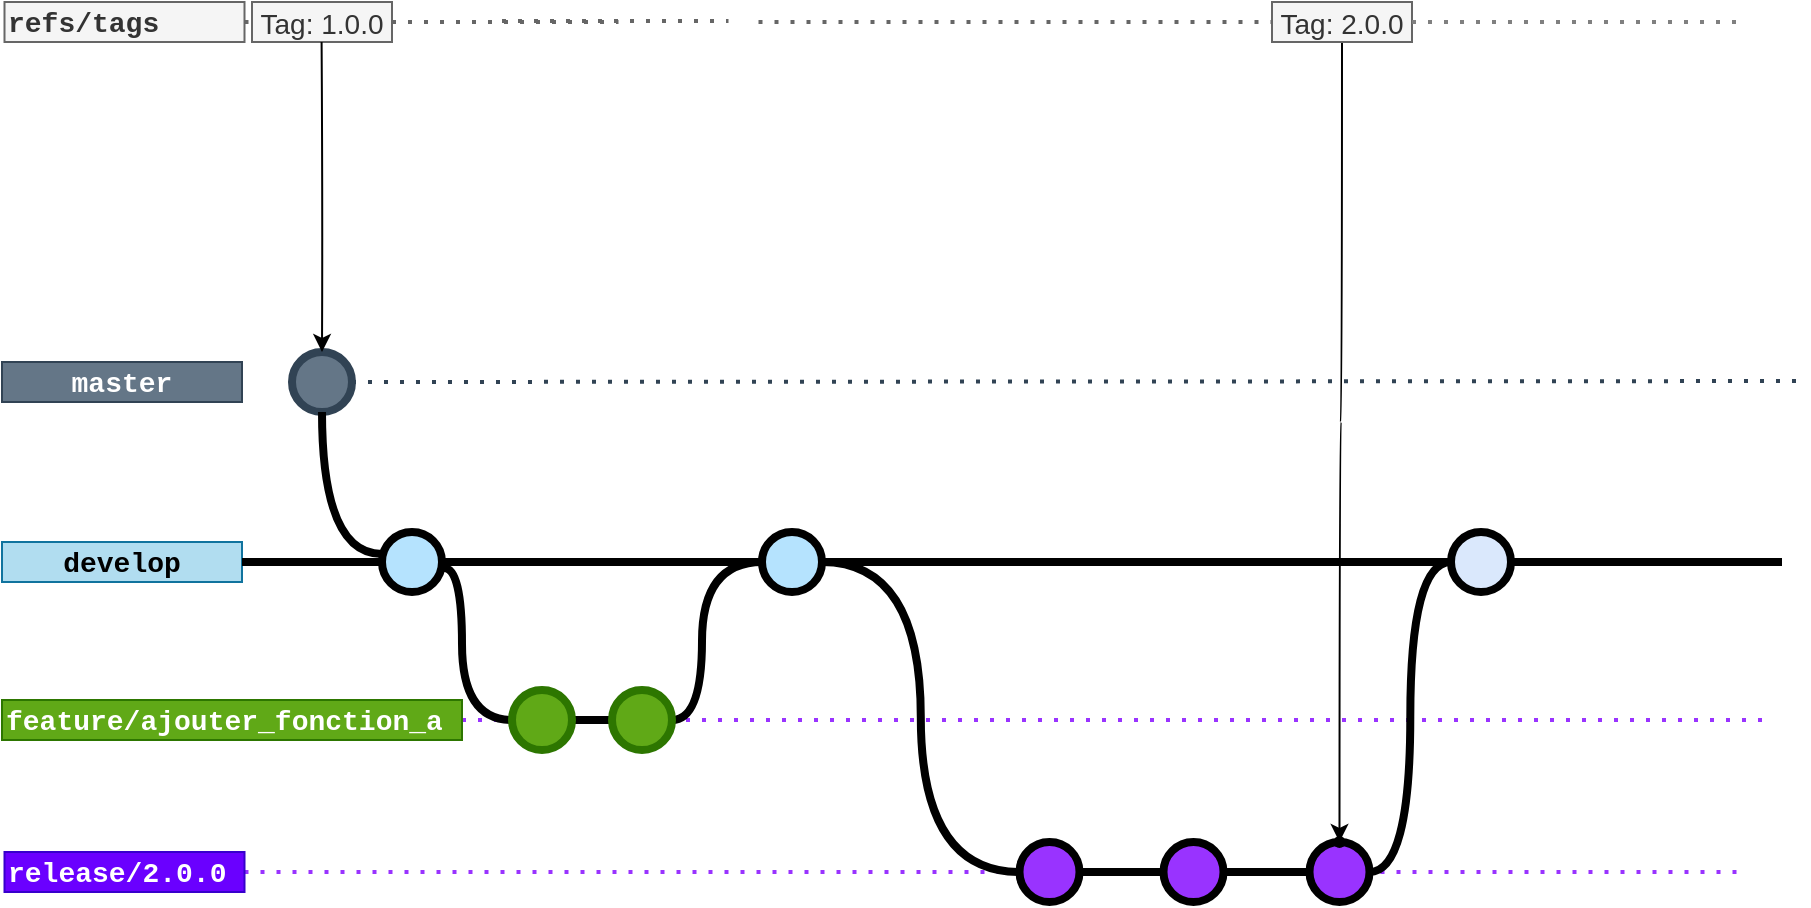 <mxfile version="24.8.6" pages="5">
  <diagram id="0D8ftsyHvNtCDJ5dZ-QF" name=" cas standard">
    <mxGraphModel grid="1" page="1" gridSize="10" guides="1" tooltips="1" connect="1" arrows="1" fold="1" pageScale="1" pageWidth="1654" pageHeight="1169" math="0" shadow="0">
      <root>
        <mxCell id="0" />
        <mxCell id="1" parent="0" />
        <mxCell id="8QPobty-ga2-9RG2W2WC-4" value="" style="endArrow=none;dashed=1;html=1;dashPattern=1 3;strokeWidth=2;rounded=0;fontColor=#E1D5E7;strokeColor=#9933FF;" parent="1" source="8QPobty-ga2-9RG2W2WC-21" edge="1">
          <mxGeometry width="50" height="50" relative="1" as="geometry">
            <mxPoint x="411.25" y="474.5" as="sourcePoint" />
            <mxPoint x="910" y="475" as="targetPoint" />
          </mxGeometry>
        </mxCell>
        <mxCell id="8QPobty-ga2-9RG2W2WC-5" value="" style="endArrow=none;dashed=1;html=1;dashPattern=1 3;strokeWidth=2;rounded=0;fontColor=#E1D5E7;strokeColor=#9933FF;" parent="1" source="8QPobty-ga2-9RG2W2WC-33" edge="1">
          <mxGeometry width="50" height="50" relative="1" as="geometry">
            <mxPoint x="410" y="398.5" as="sourcePoint" />
            <mxPoint x="920" y="399" as="targetPoint" />
          </mxGeometry>
        </mxCell>
        <mxCell id="8QPobty-ga2-9RG2W2WC-6" value="" style="edgeStyle=orthogonalEdgeStyle;rounded=0;html=1;jettySize=auto;orthogonalLoop=1;plain-blue;endArrow=none;endFill=0;strokeWidth=4;strokeColor=#000000;" parent="1" source="8QPobty-ga2-9RG2W2WC-8" target="8QPobty-ga2-9RG2W2WC-10" edge="1">
          <mxGeometry x="504.5" y="320" as="geometry" />
        </mxCell>
        <mxCell id="8QPobty-ga2-9RG2W2WC-7" style="edgeStyle=orthogonalEdgeStyle;curved=1;rounded=0;html=1;exitX=1;exitY=0.5;exitPerimeter=0;entryX=0;entryY=0.5;entryPerimeter=0;endArrow=none;endFill=0;jettySize=auto;orthogonalLoop=1;strokeWidth=4;fontSize=15;" parent="1" source="8QPobty-ga2-9RG2W2WC-8" target="8QPobty-ga2-9RG2W2WC-16" edge="1">
          <mxGeometry relative="1" as="geometry" />
        </mxCell>
        <mxCell id="8QPobty-ga2-9RG2W2WC-8" value="" style="verticalLabelPosition=bottom;verticalAlign=top;html=1;strokeWidth=4;shape=mxgraph.flowchart.on-page_reference;plain-blue;gradientColor=none;fillColor=#B5E3Fe;strokeColor=#000000;" parent="1" vertex="1">
          <mxGeometry x="420" y="305" width="30" height="30" as="geometry" />
        </mxCell>
        <mxCell id="8QPobty-ga2-9RG2W2WC-9" value="" style="edgeStyle=orthogonalEdgeStyle;curved=1;rounded=0;orthogonalLoop=1;jettySize=auto;html=1;endArrow=none;endFill=0;strokeWidth=4;fontFamily=Courier New;fontSize=16;" parent="1" source="8QPobty-ga2-9RG2W2WC-10" edge="1">
          <mxGeometry relative="1" as="geometry">
            <mxPoint x="930" y="320" as="targetPoint" />
          </mxGeometry>
        </mxCell>
        <mxCell id="8QPobty-ga2-9RG2W2WC-10" value="" style="verticalLabelPosition=bottom;verticalAlign=top;html=1;strokeWidth=4;shape=mxgraph.flowchart.on-page_reference;plain-blue;gradientColor=none;strokeColor=#000000;" parent="1" vertex="1">
          <mxGeometry x="764.5" y="305" width="30" height="30" as="geometry" />
        </mxCell>
        <mxCell id="8QPobty-ga2-9RG2W2WC-13" value="" style="edgeStyle=orthogonalEdgeStyle;rounded=0;html=1;jettySize=auto;orthogonalLoop=1;strokeWidth=4;endArrow=none;endFill=0;exitX=1;exitY=0.5;exitDx=0;exitDy=0;startArrow=none;" parent="1" source="8QPobty-ga2-9RG2W2WC-27" target="8QPobty-ga2-9RG2W2WC-8" edge="1">
          <mxGeometry x="404.5" y="320" as="geometry">
            <mxPoint x="360" y="320" as="sourcePoint" />
          </mxGeometry>
        </mxCell>
        <mxCell id="8QPobty-ga2-9RG2W2WC-14" value="develop" style="text;html=1;strokeColor=#10739e;fillColor=#b1ddf0;align=center;verticalAlign=middle;whiteSpace=wrap;overflow=hidden;fontSize=14;fontStyle=1;fontFamily=Courier New;fontColor=#000000;" parent="1" vertex="1">
          <mxGeometry x="40" y="310" width="120" height="20" as="geometry" />
        </mxCell>
        <mxCell id="8QPobty-ga2-9RG2W2WC-15" style="edgeStyle=orthogonalEdgeStyle;curved=1;rounded=0;html=1;exitX=1;exitY=0.5;exitPerimeter=0;entryX=0;entryY=0.5;entryPerimeter=0;endArrow=none;endFill=0;jettySize=auto;orthogonalLoop=1;strokeWidth=4;fontSize=15;" parent="1" source="8QPobty-ga2-9RG2W2WC-16" target="8QPobty-ga2-9RG2W2WC-18" edge="1">
          <mxGeometry relative="1" as="geometry" />
        </mxCell>
        <mxCell id="8QPobty-ga2-9RG2W2WC-16" value="" style="verticalLabelPosition=bottom;verticalAlign=top;html=1;strokeWidth=4;shape=mxgraph.flowchart.on-page_reference;plain-purple;gradientColor=none;strokeColor=#000000;fillColor=#9933FF;" parent="1" vertex="1">
          <mxGeometry x="548.75" y="460" width="30" height="30" as="geometry" />
        </mxCell>
        <mxCell id="8QPobty-ga2-9RG2W2WC-17" style="edgeStyle=orthogonalEdgeStyle;curved=1;rounded=0;html=1;exitX=1;exitY=0.5;exitPerimeter=0;entryX=0;entryY=0.5;entryPerimeter=0;endArrow=none;endFill=0;jettySize=auto;orthogonalLoop=1;strokeWidth=4;fontSize=15;" parent="1" source="8QPobty-ga2-9RG2W2WC-18" target="8QPobty-ga2-9RG2W2WC-20" edge="1">
          <mxGeometry relative="1" as="geometry" />
        </mxCell>
        <mxCell id="8QPobty-ga2-9RG2W2WC-18" value="" style="verticalLabelPosition=bottom;verticalAlign=top;html=1;strokeWidth=4;shape=mxgraph.flowchart.on-page_reference;plain-purple;gradientColor=none;strokeColor=#000000;fillColor=#9933FF;" parent="1" vertex="1">
          <mxGeometry x="620.75" y="460" width="30" height="30" as="geometry" />
        </mxCell>
        <mxCell id="8QPobty-ga2-9RG2W2WC-19" style="edgeStyle=orthogonalEdgeStyle;curved=1;rounded=0;html=1;exitX=1;exitY=0.5;exitPerimeter=0;entryX=0;entryY=0.5;entryPerimeter=0;endArrow=none;endFill=0;jettySize=auto;orthogonalLoop=1;strokeWidth=4;fontSize=15;" parent="1" source="8QPobty-ga2-9RG2W2WC-20" target="8QPobty-ga2-9RG2W2WC-10" edge="1">
          <mxGeometry relative="1" as="geometry" />
        </mxCell>
        <mxCell id="8QPobty-ga2-9RG2W2WC-20" value="" style="verticalLabelPosition=bottom;verticalAlign=top;html=1;strokeWidth=4;shape=mxgraph.flowchart.on-page_reference;plain-purple;gradientColor=none;strokeColor=#000000;fillColor=#9933FF;" parent="1" vertex="1">
          <mxGeometry x="693.75" y="460" width="30" height="30" as="geometry" />
        </mxCell>
        <mxCell id="8QPobty-ga2-9RG2W2WC-21" value="release/2.0.0" style="text;html=1;strokeColor=#3700CC;fillColor=#6a00ff;align=left;verticalAlign=middle;whiteSpace=wrap;overflow=hidden;fontSize=14;fontStyle=1;fontFamily=Courier New;fontColor=#ffffff;" parent="1" vertex="1">
          <mxGeometry x="41.25" y="465" width="120" height="20" as="geometry" />
        </mxCell>
        <mxCell id="8QPobty-ga2-9RG2W2WC-25" value="" style="edgeStyle=orthogonalEdgeStyle;shape=connector;curved=1;rounded=0;orthogonalLoop=1;jettySize=auto;html=1;labelBackgroundColor=default;fontFamily=Helvetica;fontSize=15;fontColor=default;endArrow=none;endFill=0;strokeColor=default;strokeWidth=4;entryX=0;entryY=0.5;entryDx=0;entryDy=0;entryPerimeter=0;exitX=1.033;exitY=0.6;exitDx=0;exitDy=0;exitPerimeter=0;" parent="1" source="8QPobty-ga2-9RG2W2WC-27" target="8QPobty-ga2-9RG2W2WC-30" edge="1">
          <mxGeometry relative="1" as="geometry">
            <mxPoint x="205" y="415" as="targetPoint" />
            <Array as="points">
              <mxPoint x="270" y="323" />
              <mxPoint x="270" y="399" />
            </Array>
          </mxGeometry>
        </mxCell>
        <mxCell id="8QPobty-ga2-9RG2W2WC-27" value="" style="verticalLabelPosition=bottom;verticalAlign=top;html=1;strokeWidth=4;shape=mxgraph.flowchart.on-page_reference;plain-blue;gradientColor=none;fillColor=#B5E3Fe;strokeColor=#000000;" parent="1" vertex="1">
          <mxGeometry x="230" y="305" width="30" height="30" as="geometry" />
        </mxCell>
        <mxCell id="8QPobty-ga2-9RG2W2WC-28" value="" style="edgeStyle=orthogonalEdgeStyle;rounded=0;html=1;jettySize=auto;orthogonalLoop=1;strokeWidth=4;endArrow=none;endFill=0;exitX=1;exitY=0.5;exitDx=0;exitDy=0;" parent="1" source="8QPobty-ga2-9RG2W2WC-14" target="8QPobty-ga2-9RG2W2WC-27" edge="1">
          <mxGeometry x="404.5" y="320" as="geometry">
            <mxPoint x="160" y="320" as="sourcePoint" />
            <mxPoint x="474.5" y="320" as="targetPoint" />
          </mxGeometry>
        </mxCell>
        <mxCell id="8QPobty-ga2-9RG2W2WC-29" style="edgeStyle=orthogonalEdgeStyle;curved=1;rounded=0;html=1;exitX=1;exitY=0.5;exitPerimeter=0;entryX=0;entryY=0.5;entryPerimeter=0;endArrow=none;endFill=0;jettySize=auto;orthogonalLoop=1;strokeWidth=4;fontSize=15;" parent="1" source="8QPobty-ga2-9RG2W2WC-30" target="8QPobty-ga2-9RG2W2WC-32" edge="1">
          <mxGeometry relative="1" as="geometry" />
        </mxCell>
        <mxCell id="8QPobty-ga2-9RG2W2WC-30" value="" style="verticalLabelPosition=bottom;verticalAlign=top;html=1;strokeWidth=4;shape=mxgraph.flowchart.on-page_reference;strokeColor=#2D7600;fillColor=#60a917;fontColor=#ffffff;" parent="1" vertex="1">
          <mxGeometry x="295" y="384" width="30" height="30" as="geometry" />
        </mxCell>
        <mxCell id="8QPobty-ga2-9RG2W2WC-31" value="" style="edgeStyle=orthogonalEdgeStyle;shape=connector;curved=1;rounded=0;orthogonalLoop=1;jettySize=auto;html=1;labelBackgroundColor=default;fontFamily=Helvetica;fontSize=15;fontColor=default;endArrow=none;endFill=0;strokeColor=default;strokeWidth=4;entryX=0;entryY=0.5;entryDx=0;entryDy=0;entryPerimeter=0;" parent="1" source="8QPobty-ga2-9RG2W2WC-32" target="8QPobty-ga2-9RG2W2WC-8" edge="1">
          <mxGeometry relative="1" as="geometry">
            <mxPoint x="431.75" y="399" as="targetPoint" />
            <Array as="points">
              <mxPoint x="390" y="399" />
            </Array>
          </mxGeometry>
        </mxCell>
        <mxCell id="8QPobty-ga2-9RG2W2WC-32" value="" style="verticalLabelPosition=bottom;verticalAlign=top;html=1;strokeWidth=4;shape=mxgraph.flowchart.on-page_reference;strokeColor=#2D7600;fillColor=#60a917;fontColor=#ffffff;" parent="1" vertex="1">
          <mxGeometry x="345" y="384" width="30" height="30" as="geometry" />
        </mxCell>
        <mxCell id="8QPobty-ga2-9RG2W2WC-33" value="feature/ajouter_fonction_a" style="text;html=1;strokeColor=#2D7600;fillColor=#60a917;align=left;verticalAlign=middle;whiteSpace=wrap;overflow=hidden;fontSize=14;fontStyle=1;fontFamily=Courier New;fontColor=#ffffff;" parent="1" vertex="1">
          <mxGeometry x="40" y="389" width="230" height="20" as="geometry" />
        </mxCell>
        <mxCell id="8QPobty-ga2-9RG2W2WC-35" value="" style="endArrow=none;dashed=1;html=1;dashPattern=1 3;strokeWidth=2;rounded=0;fontColor=#B85450;exitX=1;exitY=0.5;exitDx=0;exitDy=0;strokeColor=#666666;startArrow=none;" parent="1" source="8QPobty-ga2-9RG2W2WC-55" edge="1">
          <mxGeometry width="50" height="50" relative="1" as="geometry">
            <mxPoint x="161.25" y="50" as="sourcePoint" />
            <mxPoint x="348.25" y="50" as="targetPoint" />
          </mxGeometry>
        </mxCell>
        <mxCell id="8QPobty-ga2-9RG2W2WC-36" value="" style="edgeStyle=orthogonalEdgeStyle;curved=1;rounded=0;orthogonalLoop=1;jettySize=auto;html=1;" parent="1" source="8QPobty-ga2-9RG2W2WC-37" target="8QPobty-ga2-9RG2W2WC-42" edge="1">
          <mxGeometry relative="1" as="geometry" />
        </mxCell>
        <mxCell id="8QPobty-ga2-9RG2W2WC-37" value="Tag: 2.0.0" style="text;html=1;strokeColor=#666666;fillColor=#f5f5f5;align=center;verticalAlign=middle;whiteSpace=wrap;overflow=hidden;fontSize=14;fontColor=#333333;" parent="1" vertex="1">
          <mxGeometry x="675" y="40" width="70" height="20" as="geometry" />
        </mxCell>
        <mxCell id="8QPobty-ga2-9RG2W2WC-38" value="" style="endArrow=none;dashed=1;html=1;dashPattern=1 3;strokeWidth=2;rounded=0;fontColor=#B85450;exitX=1;exitY=0.5;exitDx=0;exitDy=0;strokeColor=#666666;startArrow=none;" parent="1" target="8QPobty-ga2-9RG2W2WC-37" edge="1">
          <mxGeometry width="50" height="50" relative="1" as="geometry">
            <mxPoint x="418.25" y="50" as="sourcePoint" />
            <mxPoint x="931.25" y="50" as="targetPoint" />
          </mxGeometry>
        </mxCell>
        <mxCell id="8QPobty-ga2-9RG2W2WC-41" value="" style="endArrow=none;dashed=1;html=1;dashPattern=1 3;strokeWidth=2;rounded=0;fontColor=#B85450;exitX=1;exitY=0.5;exitDx=0;exitDy=0;strokeColor=#808080;startArrow=none;" parent="1" source="8QPobty-ga2-9RG2W2WC-37" edge="1">
          <mxGeometry width="50" height="50" relative="1" as="geometry">
            <mxPoint x="745" y="50" as="sourcePoint" />
            <mxPoint x="911.25" y="50" as="targetPoint" />
          </mxGeometry>
        </mxCell>
        <mxCell id="8QPobty-ga2-9RG2W2WC-42" value="" style="shape=waypoint;sketch=0;size=6;pointerEvents=1;points=[];fillColor=none;resizable=0;rotatable=0;perimeter=centerPerimeter;snapToPoint=1;" parent="1" vertex="1">
          <mxGeometry x="688.75" y="440" width="40" height="40" as="geometry" />
        </mxCell>
        <mxCell id="8QPobty-ga2-9RG2W2WC-43" value="refs/tags" style="text;html=1;strokeColor=#666666;fillColor=#f5f5f5;align=left;verticalAlign=middle;whiteSpace=wrap;overflow=hidden;fontSize=14;fontStyle=1;fontFamily=Courier New;fontColor=#333333;" parent="1" vertex="1">
          <mxGeometry x="41.25" y="40" width="120" height="20" as="geometry" />
        </mxCell>
        <mxCell id="8QPobty-ga2-9RG2W2WC-51" value="master" style="text;html=1;strokeColor=#314354;fillColor=#647687;align=center;verticalAlign=middle;whiteSpace=wrap;overflow=hidden;fontSize=14;fontStyle=1;fontFamily=Courier New;fontColor=#ffffff;" parent="1" vertex="1">
          <mxGeometry x="40" y="220" width="120" height="20" as="geometry" />
        </mxCell>
        <mxCell id="8QPobty-ga2-9RG2W2WC-52" value="" style="endArrow=none;dashed=1;html=1;dashPattern=1 3;strokeWidth=2;rounded=0;fontColor=#B85450;exitX=1;exitY=0.5;exitDx=0;exitDy=0;strokeColor=#314354;fillColor=#647687;startArrow=none;" parent="1" source="8QPobty-ga2-9RG2W2WC-53" edge="1">
          <mxGeometry width="50" height="50" relative="1" as="geometry">
            <mxPoint x="171.25" y="229.52" as="sourcePoint" />
            <mxPoint x="941.25" y="229.52" as="targetPoint" />
          </mxGeometry>
        </mxCell>
        <mxCell id="8QPobty-ga2-9RG2W2WC-53" value="" style="verticalLabelPosition=bottom;verticalAlign=top;html=1;strokeWidth=4;shape=mxgraph.flowchart.on-page_reference;fillColor=#647687;strokeColor=#314354;fontColor=#ffffff;" parent="1" vertex="1">
          <mxGeometry x="185" y="215" width="30" height="30" as="geometry" />
        </mxCell>
        <mxCell id="8QPobty-ga2-9RG2W2WC-54" value="" style="edgeStyle=orthogonalEdgeStyle;shape=connector;curved=1;rounded=0;orthogonalLoop=1;jettySize=auto;html=1;labelBackgroundColor=default;fontFamily=Helvetica;fontSize=15;fontColor=default;endArrow=none;endFill=0;strokeColor=default;strokeWidth=4;entryX=0;entryY=0.5;entryDx=0;entryDy=0;entryPerimeter=0;exitX=0.5;exitY=1;exitDx=0;exitDy=0;exitPerimeter=0;" parent="1" source="8QPobty-ga2-9RG2W2WC-53" edge="1">
          <mxGeometry relative="1" as="geometry">
            <mxPoint x="230" y="316" as="targetPoint" />
            <Array as="points">
              <mxPoint x="200" y="316" />
            </Array>
            <mxPoint x="196" y="250" as="sourcePoint" />
          </mxGeometry>
        </mxCell>
        <mxCell id="8QPobty-ga2-9RG2W2WC-55" value="Tag: 1.0.0" style="text;html=1;strokeColor=#666666;fillColor=#f5f5f5;align=center;verticalAlign=middle;whiteSpace=wrap;overflow=hidden;fontSize=14;fontColor=#333333;" parent="1" vertex="1">
          <mxGeometry x="165" y="40" width="70" height="20" as="geometry" />
        </mxCell>
        <mxCell id="8QPobty-ga2-9RG2W2WC-56" value="" style="endArrow=none;dashed=1;html=1;dashPattern=1 3;strokeWidth=2;rounded=0;fontColor=#B85450;exitX=1;exitY=0.5;exitDx=0;exitDy=0;strokeColor=#666666;" parent="1" target="8QPobty-ga2-9RG2W2WC-55" edge="1">
          <mxGeometry width="50" height="50" relative="1" as="geometry">
            <mxPoint x="161.25" y="50" as="sourcePoint" />
            <mxPoint x="348.25" y="50" as="targetPoint" />
          </mxGeometry>
        </mxCell>
        <mxCell id="8QPobty-ga2-9RG2W2WC-57" value="" style="edgeStyle=orthogonalEdgeStyle;curved=1;rounded=0;orthogonalLoop=1;jettySize=auto;html=1;entryX=0.5;entryY=0;entryDx=0;entryDy=0;entryPerimeter=0;" parent="1" target="8QPobty-ga2-9RG2W2WC-53" edge="1">
          <mxGeometry relative="1" as="geometry">
            <mxPoint x="199.8" y="60" as="sourcePoint" />
            <mxPoint x="199.8" y="115" as="targetPoint" />
          </mxGeometry>
        </mxCell>
        <mxCell id="duTxGEH-BFEiXY6p15b0-1" value="" style="endArrow=none;dashed=1;html=1;dashPattern=1 3;strokeWidth=2;rounded=0;fontColor=#B85450;exitX=1;exitY=0.5;exitDx=0;exitDy=0;strokeColor=#666666;startArrow=none;" edge="1" parent="1">
          <mxGeometry width="50" height="50" relative="1" as="geometry">
            <mxPoint x="290" y="49.5" as="sourcePoint" />
            <mxPoint x="403.25" y="49.5" as="targetPoint" />
          </mxGeometry>
        </mxCell>
      </root>
    </mxGraphModel>
  </diagram>
  <diagram id="UkYAirAOWzL9FwlcASSq" name="Deux feature livrées simultanément">
    <mxGraphModel dx="1434" dy="746" grid="1" gridSize="10" guides="1" tooltips="1" connect="1" arrows="1" fold="1" page="1" pageScale="1" pageWidth="827" pageHeight="1169" math="0" shadow="0">
      <root>
        <mxCell id="0" />
        <mxCell id="1" parent="0" />
        <mxCell id="PGl6Srur5oN86UOaOJ-j-1" value="" style="endArrow=none;dashed=1;html=1;dashPattern=1 3;strokeWidth=2;rounded=0;fontColor=#E1D5E7;strokeColor=#9933FF;" edge="1" parent="1">
          <mxGeometry width="50" height="50" relative="1" as="geometry">
            <mxPoint x="769" y="515" as="sourcePoint" />
            <mxPoint x="910" y="515" as="targetPoint" />
            <Array as="points">
              <mxPoint x="789" y="515" />
            </Array>
          </mxGeometry>
        </mxCell>
        <mxCell id="PGl6Srur5oN86UOaOJ-j-2" value="" style="endArrow=none;dashed=1;html=1;dashPattern=1 3;strokeWidth=2;rounded=0;fontColor=#E1D5E7;strokeColor=#9933FF;" edge="1" parent="1" source="PGl6Srur5oN86UOaOJ-j-21">
          <mxGeometry width="50" height="50" relative="1" as="geometry">
            <mxPoint x="450" y="438.5" as="sourcePoint" />
            <mxPoint x="910" y="439" as="targetPoint" />
          </mxGeometry>
        </mxCell>
        <mxCell id="PGl6Srur5oN86UOaOJ-j-3" value="" style="edgeStyle=orthogonalEdgeStyle;rounded=0;html=1;jettySize=auto;orthogonalLoop=1;plain-blue;endArrow=none;endFill=0;strokeWidth=4;strokeColor=#000000;" edge="1" parent="1" source="PGl6Srur5oN86UOaOJ-j-47" target="PGl6Srur5oN86UOaOJ-j-6">
          <mxGeometry x="504.5" y="320" as="geometry" />
        </mxCell>
        <mxCell id="PGl6Srur5oN86UOaOJ-j-4" style="edgeStyle=orthogonalEdgeStyle;curved=1;rounded=0;html=1;entryX=0;entryY=0.5;entryPerimeter=0;endArrow=none;endFill=0;jettySize=auto;orthogonalLoop=1;strokeWidth=4;fontSize=15;" edge="1" parent="1" target="PGl6Srur5oN86UOaOJ-j-40">
          <mxGeometry relative="1" as="geometry">
            <mxPoint x="610" y="360" as="sourcePoint" />
            <Array as="points">
              <mxPoint x="620" y="360" />
              <mxPoint x="620" y="515" />
            </Array>
          </mxGeometry>
        </mxCell>
        <mxCell id="PGl6Srur5oN86UOaOJ-j-5" value="" style="verticalLabelPosition=bottom;verticalAlign=top;html=1;strokeWidth=4;shape=mxgraph.flowchart.on-page_reference;plain-blue;gradientColor=none;fillColor=#B5E3Fe;strokeColor=#000000;" vertex="1" parent="1">
          <mxGeometry x="430" y="345" width="30" height="30" as="geometry" />
        </mxCell>
        <mxCell id="PGl6Srur5oN86UOaOJ-j-6" value="" style="verticalLabelPosition=bottom;verticalAlign=top;html=1;strokeWidth=4;shape=mxgraph.flowchart.on-page_reference;plain-blue;gradientColor=none;strokeColor=#000000;" vertex="1" parent="1">
          <mxGeometry x="804.5" y="345" width="30" height="30" as="geometry" />
        </mxCell>
        <mxCell id="PGl6Srur5oN86UOaOJ-j-7" value="" style="edgeStyle=orthogonalEdgeStyle;rounded=0;html=1;jettySize=auto;orthogonalLoop=1;strokeWidth=4;endArrow=none;endFill=0;exitX=1;exitY=0.5;exitDx=0;exitDy=0;startArrow=none;" edge="1" parent="1" source="PGl6Srur5oN86UOaOJ-j-15" target="PGl6Srur5oN86UOaOJ-j-5">
          <mxGeometry x="404.5" y="320" as="geometry">
            <mxPoint x="400" y="360" as="sourcePoint" />
          </mxGeometry>
        </mxCell>
        <mxCell id="PGl6Srur5oN86UOaOJ-j-8" value="develop" style="text;html=1;strokeColor=#10739e;fillColor=#b1ddf0;align=center;verticalAlign=middle;whiteSpace=wrap;overflow=hidden;fontSize=14;fontStyle=1;fontFamily=Courier New;fontColor=#000000;" vertex="1" parent="1">
          <mxGeometry x="80" y="350" width="120" height="20" as="geometry" />
        </mxCell>
        <mxCell id="PGl6Srur5oN86UOaOJ-j-9" style="edgeStyle=orthogonalEdgeStyle;curved=1;rounded=0;html=1;exitX=1;exitY=0.5;exitPerimeter=0;entryX=0;entryY=0.5;entryPerimeter=0;endArrow=none;endFill=0;jettySize=auto;orthogonalLoop=1;strokeWidth=4;fontSize=15;" edge="1" parent="1" source="PGl6Srur5oN86UOaOJ-j-40" target="PGl6Srur5oN86UOaOJ-j-42">
          <mxGeometry relative="1" as="geometry" />
        </mxCell>
        <mxCell id="PGl6Srur5oN86UOaOJ-j-10" style="edgeStyle=orthogonalEdgeStyle;curved=1;rounded=0;html=1;exitX=1;exitY=0.5;exitPerimeter=0;entryX=0;entryY=0.5;entryPerimeter=0;endArrow=none;endFill=0;jettySize=auto;orthogonalLoop=1;strokeWidth=4;fontSize=15;" edge="1" parent="1" source="PGl6Srur5oN86UOaOJ-j-42" target="PGl6Srur5oN86UOaOJ-j-12">
          <mxGeometry relative="1" as="geometry" />
        </mxCell>
        <mxCell id="PGl6Srur5oN86UOaOJ-j-11" style="edgeStyle=orthogonalEdgeStyle;curved=1;rounded=0;html=1;exitX=1;exitY=0.5;exitPerimeter=0;entryX=0;entryY=0.5;entryPerimeter=0;endArrow=none;endFill=0;jettySize=auto;orthogonalLoop=1;strokeWidth=4;fontSize=15;" edge="1" parent="1" source="PGl6Srur5oN86UOaOJ-j-12" target="PGl6Srur5oN86UOaOJ-j-6">
          <mxGeometry relative="1" as="geometry">
            <Array as="points">
              <mxPoint x="760" y="515" />
              <mxPoint x="760" y="520" />
              <mxPoint x="784" y="520" />
              <mxPoint x="784" y="360" />
            </Array>
          </mxGeometry>
        </mxCell>
        <mxCell id="PGl6Srur5oN86UOaOJ-j-12" value="" style="verticalLabelPosition=bottom;verticalAlign=top;html=1;strokeWidth=4;shape=mxgraph.flowchart.on-page_reference;plain-purple;gradientColor=none;strokeColor=#000000;fillColor=#9933FF;" vertex="1" parent="1">
          <mxGeometry x="733.75" y="500" width="30" height="30" as="geometry" />
        </mxCell>
        <mxCell id="PGl6Srur5oN86UOaOJ-j-13" value="release/2.0.0" style="text;html=1;strokeColor=#3700CC;fillColor=#6a00ff;align=left;verticalAlign=middle;whiteSpace=wrap;overflow=hidden;fontSize=14;fontStyle=1;fontFamily=Courier New;fontColor=#ffffff;" vertex="1" parent="1">
          <mxGeometry x="81.25" y="505" width="120" height="20" as="geometry" />
        </mxCell>
        <mxCell id="PGl6Srur5oN86UOaOJ-j-14" value="" style="edgeStyle=orthogonalEdgeStyle;shape=connector;curved=1;rounded=0;orthogonalLoop=1;jettySize=auto;html=1;labelBackgroundColor=default;fontFamily=Helvetica;fontSize=15;fontColor=default;endArrow=none;endFill=0;strokeColor=default;strokeWidth=4;entryX=0;entryY=0.5;entryDx=0;entryDy=0;entryPerimeter=0;exitX=1.033;exitY=0.6;exitDx=0;exitDy=0;exitPerimeter=0;" edge="1" parent="1" source="PGl6Srur5oN86UOaOJ-j-15" target="PGl6Srur5oN86UOaOJ-j-18">
          <mxGeometry relative="1" as="geometry">
            <mxPoint x="245" y="455" as="targetPoint" />
            <Array as="points">
              <mxPoint x="310" y="363" />
              <mxPoint x="310" y="439" />
            </Array>
          </mxGeometry>
        </mxCell>
        <mxCell id="PGl6Srur5oN86UOaOJ-j-15" value="" style="verticalLabelPosition=bottom;verticalAlign=top;html=1;strokeWidth=4;shape=mxgraph.flowchart.on-page_reference;plain-blue;gradientColor=none;fillColor=#B5E3Fe;strokeColor=#000000;" vertex="1" parent="1">
          <mxGeometry x="270" y="345" width="30" height="30" as="geometry" />
        </mxCell>
        <mxCell id="PGl6Srur5oN86UOaOJ-j-16" value="" style="edgeStyle=orthogonalEdgeStyle;rounded=0;html=1;jettySize=auto;orthogonalLoop=1;strokeWidth=4;endArrow=none;endFill=0;exitX=1;exitY=0.5;exitDx=0;exitDy=0;" edge="1" parent="1" source="PGl6Srur5oN86UOaOJ-j-8" target="PGl6Srur5oN86UOaOJ-j-15">
          <mxGeometry x="404.5" y="320" as="geometry">
            <mxPoint x="200" y="360" as="sourcePoint" />
            <mxPoint x="514.5" y="360" as="targetPoint" />
          </mxGeometry>
        </mxCell>
        <mxCell id="PGl6Srur5oN86UOaOJ-j-17" style="edgeStyle=orthogonalEdgeStyle;curved=1;rounded=0;html=1;exitX=1;exitY=0.5;exitPerimeter=0;entryX=0;entryY=0.5;entryPerimeter=0;endArrow=none;endFill=0;jettySize=auto;orthogonalLoop=1;strokeWidth=4;fontSize=15;" edge="1" parent="1" source="PGl6Srur5oN86UOaOJ-j-18" target="PGl6Srur5oN86UOaOJ-j-20">
          <mxGeometry relative="1" as="geometry" />
        </mxCell>
        <mxCell id="PGl6Srur5oN86UOaOJ-j-18" value="" style="verticalLabelPosition=bottom;verticalAlign=top;html=1;strokeWidth=4;shape=mxgraph.flowchart.on-page_reference;strokeColor=#2D7600;fillColor=#60a917;fontColor=#ffffff;" vertex="1" parent="1">
          <mxGeometry x="335" y="424" width="30" height="30" as="geometry" />
        </mxCell>
        <mxCell id="PGl6Srur5oN86UOaOJ-j-19" value="" style="edgeStyle=orthogonalEdgeStyle;shape=connector;curved=1;rounded=0;orthogonalLoop=1;jettySize=auto;html=1;labelBackgroundColor=default;fontFamily=Helvetica;fontSize=15;fontColor=default;endArrow=none;endFill=0;strokeColor=default;strokeWidth=4;entryX=0;entryY=0.5;entryDx=0;entryDy=0;entryPerimeter=0;" edge="1" parent="1" source="PGl6Srur5oN86UOaOJ-j-20" target="PGl6Srur5oN86UOaOJ-j-5">
          <mxGeometry relative="1" as="geometry">
            <mxPoint x="471.75" y="439" as="targetPoint" />
            <Array as="points">
              <mxPoint x="430" y="439" />
            </Array>
          </mxGeometry>
        </mxCell>
        <mxCell id="PGl6Srur5oN86UOaOJ-j-20" value="" style="verticalLabelPosition=bottom;verticalAlign=top;html=1;strokeWidth=4;shape=mxgraph.flowchart.on-page_reference;strokeColor=#2D7600;fillColor=#60a917;fontColor=#ffffff;" vertex="1" parent="1">
          <mxGeometry x="385" y="424" width="30" height="30" as="geometry" />
        </mxCell>
        <mxCell id="PGl6Srur5oN86UOaOJ-j-21" value="feature/ajouter_fonction_a" style="text;html=1;strokeColor=#2D7600;fillColor=#60a917;align=left;verticalAlign=middle;whiteSpace=wrap;overflow=hidden;fontSize=14;fontStyle=1;fontFamily=Courier New;fontColor=#ffffff;" vertex="1" parent="1">
          <mxGeometry x="80" y="429" width="230" height="20" as="geometry" />
        </mxCell>
        <mxCell id="PGl6Srur5oN86UOaOJ-j-22" value="" style="endArrow=none;dashed=1;html=1;dashPattern=1 3;strokeWidth=2;rounded=0;fontColor=#B85450;exitX=1;exitY=0.5;exitDx=0;exitDy=0;strokeColor=#666666;startArrow=none;" edge="1" parent="1" source="PGl6Srur5oN86UOaOJ-j-33">
          <mxGeometry width="50" height="50" relative="1" as="geometry">
            <mxPoint x="201.25" y="90" as="sourcePoint" />
            <mxPoint x="470" y="90" as="targetPoint" />
          </mxGeometry>
        </mxCell>
        <mxCell id="PGl6Srur5oN86UOaOJ-j-23" value="" style="edgeStyle=orthogonalEdgeStyle;curved=1;rounded=0;orthogonalLoop=1;jettySize=auto;html=1;" edge="1" parent="1" source="PGl6Srur5oN86UOaOJ-j-24" target="PGl6Srur5oN86UOaOJ-j-27">
          <mxGeometry relative="1" as="geometry">
            <Array as="points">
              <mxPoint x="749" y="140" />
              <mxPoint x="749" y="140" />
            </Array>
          </mxGeometry>
        </mxCell>
        <mxCell id="PGl6Srur5oN86UOaOJ-j-24" value="Tag: 2.0.0" style="text;html=1;strokeColor=#666666;fillColor=#f5f5f5;align=center;verticalAlign=middle;whiteSpace=wrap;overflow=hidden;fontSize=14;fontColor=#333333;" vertex="1" parent="1">
          <mxGeometry x="715" y="80" width="70" height="20" as="geometry" />
        </mxCell>
        <mxCell id="PGl6Srur5oN86UOaOJ-j-25" value="" style="endArrow=none;dashed=1;html=1;dashPattern=1 3;strokeWidth=2;rounded=0;fontColor=#B85450;exitX=1;exitY=0.5;exitDx=0;exitDy=0;strokeColor=#666666;startArrow=none;" edge="1" parent="1" target="PGl6Srur5oN86UOaOJ-j-24">
          <mxGeometry width="50" height="50" relative="1" as="geometry">
            <mxPoint x="458.25" y="90" as="sourcePoint" />
            <mxPoint x="971.25" y="90" as="targetPoint" />
          </mxGeometry>
        </mxCell>
        <mxCell id="PGl6Srur5oN86UOaOJ-j-26" value="" style="endArrow=none;dashed=1;html=1;dashPattern=1 3;strokeWidth=2;rounded=0;fontColor=#B85450;exitX=1;exitY=0.5;exitDx=0;exitDy=0;strokeColor=#808080;startArrow=none;" edge="1" parent="1" source="PGl6Srur5oN86UOaOJ-j-24">
          <mxGeometry width="50" height="50" relative="1" as="geometry">
            <mxPoint x="785" y="90" as="sourcePoint" />
            <mxPoint x="920" y="90" as="targetPoint" />
          </mxGeometry>
        </mxCell>
        <mxCell id="PGl6Srur5oN86UOaOJ-j-27" value="" style="shape=waypoint;sketch=0;size=6;pointerEvents=1;points=[];fillColor=none;resizable=0;rotatable=0;perimeter=centerPerimeter;snapToPoint=1;" vertex="1" parent="1">
          <mxGeometry x="728.75" y="480" width="40" height="40" as="geometry" />
        </mxCell>
        <mxCell id="PGl6Srur5oN86UOaOJ-j-28" value="refs/tags" style="text;html=1;strokeColor=#666666;fillColor=#f5f5f5;align=left;verticalAlign=middle;whiteSpace=wrap;overflow=hidden;fontSize=14;fontStyle=1;fontFamily=Courier New;fontColor=#333333;" vertex="1" parent="1">
          <mxGeometry x="81.25" y="80" width="120" height="20" as="geometry" />
        </mxCell>
        <mxCell id="PGl6Srur5oN86UOaOJ-j-29" value="master" style="text;html=1;strokeColor=#314354;fillColor=#647687;align=center;verticalAlign=middle;whiteSpace=wrap;overflow=hidden;fontSize=14;fontStyle=1;fontFamily=Courier New;fontColor=#ffffff;" vertex="1" parent="1">
          <mxGeometry x="80" y="260" width="120" height="20" as="geometry" />
        </mxCell>
        <mxCell id="PGl6Srur5oN86UOaOJ-j-30" value="" style="endArrow=none;dashed=1;html=1;dashPattern=1 3;strokeWidth=2;rounded=0;fontColor=#B85450;exitX=1;exitY=0.5;exitDx=0;exitDy=0;strokeColor=#314354;fillColor=#647687;startArrow=none;" edge="1" parent="1">
          <mxGeometry width="50" height="50" relative="1" as="geometry">
            <mxPoint x="225" y="260" as="sourcePoint" />
            <mxPoint x="920" y="260" as="targetPoint" />
          </mxGeometry>
        </mxCell>
        <mxCell id="PGl6Srur5oN86UOaOJ-j-31" value="" style="verticalLabelPosition=bottom;verticalAlign=top;html=1;strokeWidth=4;shape=mxgraph.flowchart.on-page_reference;fillColor=#647687;strokeColor=#314354;fontColor=#ffffff;" vertex="1" parent="1">
          <mxGeometry x="225" y="255" width="30" height="30" as="geometry" />
        </mxCell>
        <mxCell id="PGl6Srur5oN86UOaOJ-j-32" value="" style="edgeStyle=orthogonalEdgeStyle;shape=connector;curved=1;rounded=0;orthogonalLoop=1;jettySize=auto;html=1;labelBackgroundColor=default;fontFamily=Helvetica;fontSize=15;fontColor=default;endArrow=none;endFill=0;strokeColor=default;strokeWidth=4;entryX=0;entryY=0.5;entryDx=0;entryDy=0;entryPerimeter=0;exitX=0.5;exitY=1;exitDx=0;exitDy=0;exitPerimeter=0;" edge="1" parent="1" source="PGl6Srur5oN86UOaOJ-j-31">
          <mxGeometry relative="1" as="geometry">
            <mxPoint x="270" y="356" as="targetPoint" />
            <Array as="points">
              <mxPoint x="240" y="356" />
            </Array>
            <mxPoint x="236" y="290" as="sourcePoint" />
          </mxGeometry>
        </mxCell>
        <mxCell id="PGl6Srur5oN86UOaOJ-j-33" value="Tag: 1.0.0" style="text;html=1;strokeColor=#666666;fillColor=#f5f5f5;align=center;verticalAlign=middle;whiteSpace=wrap;overflow=hidden;fontSize=14;fontColor=#333333;" vertex="1" parent="1">
          <mxGeometry x="205" y="80" width="70" height="20" as="geometry" />
        </mxCell>
        <mxCell id="PGl6Srur5oN86UOaOJ-j-34" value="" style="endArrow=none;dashed=1;html=1;dashPattern=1 3;strokeWidth=2;rounded=0;fontColor=#B85450;exitX=1;exitY=0.5;exitDx=0;exitDy=0;strokeColor=#666666;" edge="1" parent="1" target="PGl6Srur5oN86UOaOJ-j-33">
          <mxGeometry width="50" height="50" relative="1" as="geometry">
            <mxPoint x="201.25" y="90" as="sourcePoint" />
            <mxPoint x="388.25" y="90" as="targetPoint" />
          </mxGeometry>
        </mxCell>
        <mxCell id="PGl6Srur5oN86UOaOJ-j-35" value="" style="edgeStyle=orthogonalEdgeStyle;curved=1;rounded=0;orthogonalLoop=1;jettySize=auto;html=1;entryX=0.5;entryY=0;entryDx=0;entryDy=0;entryPerimeter=0;" edge="1" parent="1" target="PGl6Srur5oN86UOaOJ-j-31">
          <mxGeometry relative="1" as="geometry">
            <mxPoint x="239.8" y="100" as="sourcePoint" />
            <mxPoint x="239.8" y="155" as="targetPoint" />
          </mxGeometry>
        </mxCell>
        <mxCell id="PGl6Srur5oN86UOaOJ-j-36" value="" style="verticalLabelPosition=bottom;verticalAlign=top;html=1;strokeWidth=4;shape=mxgraph.flowchart.on-page_reference;strokeColor=#2D7600;fillColor=#c4ac36;fontColor=#ffffff;" vertex="1" parent="1">
          <mxGeometry x="355" y="225" width="30" height="30" as="geometry" />
        </mxCell>
        <mxCell id="PGl6Srur5oN86UOaOJ-j-37" value="" style="verticalLabelPosition=bottom;verticalAlign=top;html=1;strokeWidth=4;shape=mxgraph.flowchart.on-page_reference;strokeColor=#2D7600;fillColor=#c4ac36;fontColor=#ffffff;" vertex="1" parent="1">
          <mxGeometry x="470" y="230" width="30" height="30" as="geometry" />
        </mxCell>
        <mxCell id="PGl6Srur5oN86UOaOJ-j-38" value="" style="edgeStyle=orthogonalEdgeStyle;rounded=0;html=1;jettySize=auto;orthogonalLoop=1;strokeWidth=4;endArrow=none;endFill=0;exitX=1;exitY=0.5;exitDx=0;exitDy=0;entryX=0;entryY=0.5;entryDx=0;entryDy=0;entryPerimeter=0;exitPerimeter=0;" edge="1" parent="1" source="PGl6Srur5oN86UOaOJ-j-36" target="PGl6Srur5oN86UOaOJ-j-37">
          <mxGeometry x="404.5" y="320" as="geometry">
            <mxPoint x="210" y="370" as="sourcePoint" />
            <mxPoint x="280" y="370" as="targetPoint" />
            <Array as="points">
              <mxPoint x="470" y="240" />
            </Array>
          </mxGeometry>
        </mxCell>
        <mxCell id="PGl6Srur5oN86UOaOJ-j-39" value="" style="endArrow=none;dashed=1;html=1;dashPattern=1 3;strokeWidth=2;rounded=0;fontColor=#E1D5E7;strokeColor=#9933FF;" edge="1" parent="1" source="PGl6Srur5oN86UOaOJ-j-13" target="PGl6Srur5oN86UOaOJ-j-40">
          <mxGeometry width="50" height="50" relative="1" as="geometry">
            <mxPoint x="201" y="514" as="sourcePoint" />
            <mxPoint x="1141.25" y="515.0" as="targetPoint" />
            <Array as="points" />
          </mxGeometry>
        </mxCell>
        <mxCell id="PGl6Srur5oN86UOaOJ-j-40" value="" style="verticalLabelPosition=bottom;verticalAlign=top;html=1;strokeWidth=4;shape=mxgraph.flowchart.on-page_reference;plain-purple;gradientColor=none;strokeColor=#000000;fillColor=#9933FF;" vertex="1" parent="1">
          <mxGeometry x="630" y="500" width="30" height="30" as="geometry" />
        </mxCell>
        <mxCell id="PGl6Srur5oN86UOaOJ-j-41" value="" style="endArrow=none;dashed=1;html=1;dashPattern=1 3;strokeWidth=2;rounded=0;fontColor=#E1D5E7;strokeColor=#9933FF;" edge="1" parent="1" source="PGl6Srur5oN86UOaOJ-j-40" target="PGl6Srur5oN86UOaOJ-j-42">
          <mxGeometry width="50" height="50" relative="1" as="geometry">
            <mxPoint x="640" y="514" as="sourcePoint" />
            <mxPoint x="1141.25" y="515.0" as="targetPoint" />
            <Array as="points" />
          </mxGeometry>
        </mxCell>
        <mxCell id="PGl6Srur5oN86UOaOJ-j-42" value="" style="verticalLabelPosition=bottom;verticalAlign=top;html=1;strokeWidth=4;shape=mxgraph.flowchart.on-page_reference;plain-purple;gradientColor=none;strokeColor=#000000;fillColor=#9933FF;" vertex="1" parent="1">
          <mxGeometry x="680" y="500" width="30" height="30" as="geometry" />
        </mxCell>
        <mxCell id="PGl6Srur5oN86UOaOJ-j-43" style="edgeStyle=orthogonalEdgeStyle;curved=1;rounded=0;html=1;endArrow=none;endFill=0;jettySize=auto;orthogonalLoop=1;strokeWidth=4;fontSize=15;exitX=0.855;exitY=0.855;exitDx=0;exitDy=0;exitPerimeter=0;" edge="1" parent="1" source="PGl6Srur5oN86UOaOJ-j-47">
          <mxGeometry relative="1" as="geometry">
            <mxPoint x="620" y="370" as="sourcePoint" />
            <mxPoint x="600" y="360" as="targetPoint" />
            <Array as="points">
              <mxPoint x="596" y="360" />
            </Array>
          </mxGeometry>
        </mxCell>
        <mxCell id="PGl6Srur5oN86UOaOJ-j-44" value="feature/ajouter_fonction_b" style="text;html=1;strokeColor=#2D7600;fillColor=#C4AC36;align=left;verticalAlign=middle;whiteSpace=wrap;overflow=hidden;fontSize=14;fontStyle=1;fontFamily=Courier New;fontColor=#ffffff;" vertex="1" parent="1">
          <mxGeometry x="340" y="200" width="230" height="20" as="geometry" />
        </mxCell>
        <mxCell id="PGl6Srur5oN86UOaOJ-j-45" value="" style="edgeStyle=orthogonalEdgeStyle;rounded=0;html=1;jettySize=auto;orthogonalLoop=1;plain-blue;endArrow=none;endFill=0;strokeWidth=4;strokeColor=#000000;" edge="1" parent="1" source="PGl6Srur5oN86UOaOJ-j-5" target="PGl6Srur5oN86UOaOJ-j-47">
          <mxGeometry x="504.5" y="320" as="geometry">
            <mxPoint x="460" y="360" as="sourcePoint" />
            <mxPoint x="805" y="360" as="targetPoint" />
          </mxGeometry>
        </mxCell>
        <mxCell id="PGl6Srur5oN86UOaOJ-j-46" value="" style="edgeStyle=orthogonalEdgeStyle;curved=1;rounded=0;html=1;endArrow=none;endFill=0;jettySize=auto;orthogonalLoop=1;strokeWidth=4;fontSize=15;exitX=0.855;exitY=0.855;exitDx=0;exitDy=0;exitPerimeter=0;entryX=0;entryY=0.5;entryDx=0;entryDy=0;entryPerimeter=0;" edge="1" parent="1" source="PGl6Srur5oN86UOaOJ-j-37" target="PGl6Srur5oN86UOaOJ-j-47">
          <mxGeometry relative="1" as="geometry">
            <mxPoint x="596" y="266" as="sourcePoint" />
            <mxPoint x="600" y="360" as="targetPoint" />
            <Array as="points">
              <mxPoint x="496" y="266" />
              <mxPoint x="590" y="266" />
            </Array>
          </mxGeometry>
        </mxCell>
        <mxCell id="PGl6Srur5oN86UOaOJ-j-47" value="" style="verticalLabelPosition=bottom;verticalAlign=top;html=1;strokeWidth=4;shape=mxgraph.flowchart.on-page_reference;plain-blue;gradientColor=none;fillColor=#B5E3Fe;strokeColor=#000000;" vertex="1" parent="1">
          <mxGeometry x="590" y="345" width="30" height="30" as="geometry" />
        </mxCell>
        <mxCell id="PGl6Srur5oN86UOaOJ-j-48" value="" style="edgeStyle=orthogonalEdgeStyle;curved=1;rounded=0;orthogonalLoop=1;jettySize=auto;html=1;endArrow=none;endFill=0;strokeWidth=4;fontFamily=Courier New;fontSize=16;entryX=0.145;entryY=0.855;entryDx=0;entryDy=0;entryPerimeter=0;" edge="1" parent="1" source="PGl6Srur5oN86UOaOJ-j-15" target="PGl6Srur5oN86UOaOJ-j-36">
          <mxGeometry relative="1" as="geometry">
            <mxPoint x="363" y="270" as="targetPoint" />
            <Array as="points">
              <mxPoint x="280" y="290" />
              <mxPoint x="310" y="290" />
              <mxPoint x="310" y="251" />
            </Array>
            <mxPoint x="280" y="340" as="sourcePoint" />
          </mxGeometry>
        </mxCell>
      </root>
    </mxGraphModel>
  </diagram>
  <diagram name="Copie de simultaneous delivery" id="Q5JL3sbQTgu-gdGENfL5">
    <mxGraphModel dx="1426" dy="757" grid="1" gridSize="10" guides="1" tooltips="1" connect="1" arrows="1" fold="1" page="1" pageScale="1" pageWidth="827" pageHeight="1169" math="0" shadow="0">
      <root>
        <mxCell id="blQEBHUxiBvwqWNtDTDk-0" />
        <mxCell id="blQEBHUxiBvwqWNtDTDk-1" parent="blQEBHUxiBvwqWNtDTDk-0" />
        <mxCell id="blQEBHUxiBvwqWNtDTDk-3" value="" style="endArrow=none;dashed=1;html=1;dashPattern=1 3;strokeWidth=2;rounded=0;fontColor=#E1D5E7;strokeColor=#9933FF;" edge="1" parent="blQEBHUxiBvwqWNtDTDk-1" source="blQEBHUxiBvwqWNtDTDk-22">
          <mxGeometry width="50" height="50" relative="1" as="geometry">
            <mxPoint x="450" y="438.5" as="sourcePoint" />
            <mxPoint x="490" y="440" as="targetPoint" />
          </mxGeometry>
        </mxCell>
        <mxCell id="blQEBHUxiBvwqWNtDTDk-4" value="" style="edgeStyle=orthogonalEdgeStyle;rounded=0;html=1;jettySize=auto;orthogonalLoop=1;plain-blue;endArrow=none;endFill=0;strokeWidth=4;strokeColor=#000000;" edge="1" parent="blQEBHUxiBvwqWNtDTDk-1" source="blQEBHUxiBvwqWNtDTDk-48" target="blQEBHUxiBvwqWNtDTDk-7">
          <mxGeometry x="504.5" y="320" as="geometry" />
        </mxCell>
        <mxCell id="blQEBHUxiBvwqWNtDTDk-5" style="edgeStyle=orthogonalEdgeStyle;curved=1;rounded=0;html=1;entryX=0;entryY=0.5;entryPerimeter=0;endArrow=none;endFill=0;jettySize=auto;orthogonalLoop=1;strokeWidth=4;fontSize=15;exitX=1;exitY=0.5;exitDx=0;exitDy=0;exitPerimeter=0;" edge="1" parent="blQEBHUxiBvwqWNtDTDk-1" target="blQEBHUxiBvwqWNtDTDk-41" source="blQEBHUxiBvwqWNtDTDk-48">
          <mxGeometry relative="1" as="geometry">
            <mxPoint x="630" y="410" as="sourcePoint" />
            <Array as="points">
              <mxPoint x="630" y="360" />
              <mxPoint x="630" y="624" />
            </Array>
          </mxGeometry>
        </mxCell>
        <mxCell id="blQEBHUxiBvwqWNtDTDk-6" value="" style="verticalLabelPosition=bottom;verticalAlign=top;html=1;strokeWidth=4;shape=mxgraph.flowchart.on-page_reference;plain-blue;gradientColor=none;fillColor=#B5E3Fe;strokeColor=#000000;" vertex="1" parent="blQEBHUxiBvwqWNtDTDk-1">
          <mxGeometry x="499" y="345" width="30" height="30" as="geometry" />
        </mxCell>
        <mxCell id="blQEBHUxiBvwqWNtDTDk-7" value="" style="verticalLabelPosition=bottom;verticalAlign=top;html=1;strokeWidth=4;shape=mxgraph.flowchart.on-page_reference;plain-blue;gradientColor=none;strokeColor=#000000;" vertex="1" parent="blQEBHUxiBvwqWNtDTDk-1">
          <mxGeometry x="850" y="345" width="30" height="30" as="geometry" />
        </mxCell>
        <mxCell id="blQEBHUxiBvwqWNtDTDk-8" value="" style="edgeStyle=orthogonalEdgeStyle;rounded=0;html=1;jettySize=auto;orthogonalLoop=1;strokeWidth=4;endArrow=none;endFill=0;exitX=1;exitY=0.5;exitDx=0;exitDy=0;startArrow=none;" edge="1" parent="blQEBHUxiBvwqWNtDTDk-1" source="blQEBHUxiBvwqWNtDTDk-16" target="blQEBHUxiBvwqWNtDTDk-6">
          <mxGeometry x="404.5" y="320" as="geometry">
            <mxPoint x="400" y="360" as="sourcePoint" />
          </mxGeometry>
        </mxCell>
        <mxCell id="blQEBHUxiBvwqWNtDTDk-9" value="develop" style="text;html=1;strokeColor=#10739e;fillColor=#b1ddf0;align=center;verticalAlign=middle;whiteSpace=wrap;overflow=hidden;fontSize=14;fontStyle=1;fontFamily=Courier New;fontColor=#000000;" vertex="1" parent="blQEBHUxiBvwqWNtDTDk-1">
          <mxGeometry x="80" y="350" width="120" height="20" as="geometry" />
        </mxCell>
        <mxCell id="blQEBHUxiBvwqWNtDTDk-10" style="edgeStyle=orthogonalEdgeStyle;curved=1;rounded=0;html=1;exitX=1;exitY=0.5;exitPerimeter=0;entryX=0;entryY=0.5;entryPerimeter=0;endArrow=none;endFill=0;jettySize=auto;orthogonalLoop=1;strokeWidth=4;fontSize=15;" edge="1" parent="blQEBHUxiBvwqWNtDTDk-1" source="blQEBHUxiBvwqWNtDTDk-41" target="blQEBHUxiBvwqWNtDTDk-43">
          <mxGeometry relative="1" as="geometry" />
        </mxCell>
        <mxCell id="blQEBHUxiBvwqWNtDTDk-11" style="edgeStyle=orthogonalEdgeStyle;curved=1;rounded=0;html=1;exitX=1;exitY=0.5;exitPerimeter=0;entryX=0;entryY=0.5;entryPerimeter=0;endArrow=none;endFill=0;jettySize=auto;orthogonalLoop=1;strokeWidth=4;fontSize=15;" edge="1" parent="blQEBHUxiBvwqWNtDTDk-1" source="blQEBHUxiBvwqWNtDTDk-43" target="blQEBHUxiBvwqWNtDTDk-13">
          <mxGeometry relative="1" as="geometry" />
        </mxCell>
        <mxCell id="blQEBHUxiBvwqWNtDTDk-12" style="edgeStyle=orthogonalEdgeStyle;curved=1;rounded=0;html=1;exitX=1;exitY=0.5;exitPerimeter=0;entryX=0;entryY=0.5;entryPerimeter=0;endArrow=none;endFill=0;jettySize=auto;orthogonalLoop=1;strokeWidth=4;fontSize=15;" edge="1" parent="blQEBHUxiBvwqWNtDTDk-1" source="blQEBHUxiBvwqWNtDTDk-13" target="blQEBHUxiBvwqWNtDTDk-7">
          <mxGeometry relative="1" as="geometry">
            <Array as="points">
              <mxPoint x="810" y="624" />
              <mxPoint x="810" y="360" />
            </Array>
          </mxGeometry>
        </mxCell>
        <mxCell id="blQEBHUxiBvwqWNtDTDk-13" value="" style="verticalLabelPosition=bottom;verticalAlign=top;html=1;strokeWidth=4;shape=mxgraph.flowchart.on-page_reference;plain-purple;gradientColor=none;strokeColor=#000000;fillColor=#9933FF;" vertex="1" parent="blQEBHUxiBvwqWNtDTDk-1">
          <mxGeometry x="748.75" y="609" width="30" height="30" as="geometry" />
        </mxCell>
        <mxCell id="blQEBHUxiBvwqWNtDTDk-14" value="release/2.0.0" style="text;html=1;strokeColor=#3700CC;fillColor=#6a00ff;align=left;verticalAlign=middle;whiteSpace=wrap;overflow=hidden;fontSize=14;fontStyle=1;fontFamily=Courier New;fontColor=#ffffff;" vertex="1" parent="blQEBHUxiBvwqWNtDTDk-1">
          <mxGeometry x="81.25" y="614" width="120" height="20" as="geometry" />
        </mxCell>
        <mxCell id="blQEBHUxiBvwqWNtDTDk-15" value="" style="edgeStyle=orthogonalEdgeStyle;shape=connector;curved=1;rounded=0;orthogonalLoop=1;jettySize=auto;html=1;labelBackgroundColor=default;fontFamily=Helvetica;fontSize=15;fontColor=default;endArrow=none;endFill=0;strokeColor=default;strokeWidth=4;entryX=0;entryY=0.5;entryDx=0;entryDy=0;entryPerimeter=0;exitX=1;exitY=0.5;exitDx=0;exitDy=0;exitPerimeter=0;" edge="1" parent="blQEBHUxiBvwqWNtDTDk-1" source="blQEBHUxiBvwqWNtDTDk-16" target="blQEBHUxiBvwqWNtDTDk-19">
          <mxGeometry relative="1" as="geometry">
            <mxPoint x="314" y="455" as="targetPoint" />
            <Array as="points">
              <mxPoint x="334" y="363" />
              <mxPoint x="379" y="363" />
              <mxPoint x="379" y="439" />
            </Array>
            <mxPoint x="369.99" y="363" as="sourcePoint" />
          </mxGeometry>
        </mxCell>
        <mxCell id="blQEBHUxiBvwqWNtDTDk-16" value="" style="verticalLabelPosition=bottom;verticalAlign=top;html=1;strokeWidth=4;shape=mxgraph.flowchart.on-page_reference;plain-blue;gradientColor=none;fillColor=#B5E3Fe;strokeColor=#000000;" vertex="1" parent="blQEBHUxiBvwqWNtDTDk-1">
          <mxGeometry x="304" y="345" width="30" height="30" as="geometry" />
        </mxCell>
        <mxCell id="blQEBHUxiBvwqWNtDTDk-17" value="" style="edgeStyle=orthogonalEdgeStyle;rounded=0;html=1;jettySize=auto;orthogonalLoop=1;strokeWidth=4;endArrow=none;endFill=0;exitX=1;exitY=0.5;exitDx=0;exitDy=0;" edge="1" parent="blQEBHUxiBvwqWNtDTDk-1" source="blQEBHUxiBvwqWNtDTDk-9" target="blQEBHUxiBvwqWNtDTDk-16">
          <mxGeometry x="404.5" y="320" as="geometry">
            <mxPoint x="200" y="360" as="sourcePoint" />
            <mxPoint x="514.5" y="360" as="targetPoint" />
          </mxGeometry>
        </mxCell>
        <mxCell id="blQEBHUxiBvwqWNtDTDk-18" style="edgeStyle=orthogonalEdgeStyle;curved=1;rounded=0;html=1;exitX=1;exitY=0.5;exitPerimeter=0;entryX=0;entryY=0.5;entryPerimeter=0;endArrow=none;endFill=0;jettySize=auto;orthogonalLoop=1;strokeWidth=4;fontSize=15;" edge="1" parent="blQEBHUxiBvwqWNtDTDk-1" source="blQEBHUxiBvwqWNtDTDk-19" target="blQEBHUxiBvwqWNtDTDk-21">
          <mxGeometry relative="1" as="geometry" />
        </mxCell>
        <mxCell id="blQEBHUxiBvwqWNtDTDk-19" value="" style="verticalLabelPosition=bottom;verticalAlign=top;html=1;strokeWidth=4;shape=mxgraph.flowchart.on-page_reference;strokeColor=#2D7600;fillColor=#60a917;fontColor=#ffffff;" vertex="1" parent="blQEBHUxiBvwqWNtDTDk-1">
          <mxGeometry x="404" y="424" width="30" height="30" as="geometry" />
        </mxCell>
        <mxCell id="blQEBHUxiBvwqWNtDTDk-20" value="" style="edgeStyle=orthogonalEdgeStyle;shape=connector;curved=1;rounded=0;orthogonalLoop=1;jettySize=auto;html=1;labelBackgroundColor=default;fontFamily=Helvetica;fontSize=15;fontColor=default;endArrow=none;endFill=0;strokeColor=default;strokeWidth=4;entryX=0.5;entryY=1;entryDx=0;entryDy=0;entryPerimeter=0;" edge="1" parent="blQEBHUxiBvwqWNtDTDk-1" source="blQEBHUxiBvwqWNtDTDk-21" target="blQEBHUxiBvwqWNtDTDk-6">
          <mxGeometry relative="1" as="geometry">
            <mxPoint x="540.75" y="439" as="targetPoint" />
            <Array as="points">
              <mxPoint x="510" y="439" />
              <mxPoint x="510" y="375" />
            </Array>
          </mxGeometry>
        </mxCell>
        <mxCell id="blQEBHUxiBvwqWNtDTDk-21" value="" style="verticalLabelPosition=bottom;verticalAlign=top;html=1;strokeWidth=4;shape=mxgraph.flowchart.on-page_reference;strokeColor=#2D7600;fillColor=#60a917;fontColor=#ffffff;" vertex="1" parent="blQEBHUxiBvwqWNtDTDk-1">
          <mxGeometry x="454" y="424" width="30" height="30" as="geometry" />
        </mxCell>
        <mxCell id="blQEBHUxiBvwqWNtDTDk-22" value="feature/modifier_form_02" style="text;html=1;strokeColor=#2D7600;fillColor=#60a917;align=left;verticalAlign=middle;whiteSpace=wrap;overflow=hidden;fontSize=14;fontStyle=1;fontFamily=Courier New;fontColor=#ffffff;" vertex="1" parent="blQEBHUxiBvwqWNtDTDk-1">
          <mxGeometry x="80" y="429" width="230" height="20" as="geometry" />
        </mxCell>
        <mxCell id="blQEBHUxiBvwqWNtDTDk-23" value="" style="endArrow=none;dashed=1;html=1;dashPattern=1 3;strokeWidth=2;rounded=0;fontColor=#B85450;exitX=1;exitY=0.5;exitDx=0;exitDy=0;strokeColor=#666666;startArrow=none;" edge="1" parent="blQEBHUxiBvwqWNtDTDk-1" source="blQEBHUxiBvwqWNtDTDk-34">
          <mxGeometry width="50" height="50" relative="1" as="geometry">
            <mxPoint x="201.25" y="90" as="sourcePoint" />
            <mxPoint x="470" y="90" as="targetPoint" />
          </mxGeometry>
        </mxCell>
        <mxCell id="blQEBHUxiBvwqWNtDTDk-25" value="Tag: 2.0.0" style="text;html=1;strokeColor=#666666;fillColor=#f5f5f5;align=center;verticalAlign=middle;whiteSpace=wrap;overflow=hidden;fontSize=14;fontColor=#333333;" vertex="1" parent="blQEBHUxiBvwqWNtDTDk-1">
          <mxGeometry x="730" y="80" width="70" height="20" as="geometry" />
        </mxCell>
        <mxCell id="blQEBHUxiBvwqWNtDTDk-26" value="" style="endArrow=none;dashed=1;html=1;dashPattern=1 3;strokeWidth=2;rounded=0;fontColor=#B85450;exitX=1;exitY=0.5;exitDx=0;exitDy=0;strokeColor=#666666;startArrow=none;" edge="1" parent="blQEBHUxiBvwqWNtDTDk-1" target="blQEBHUxiBvwqWNtDTDk-25">
          <mxGeometry width="50" height="50" relative="1" as="geometry">
            <mxPoint x="458.25" y="90" as="sourcePoint" />
            <mxPoint x="971.25" y="90" as="targetPoint" />
          </mxGeometry>
        </mxCell>
        <mxCell id="blQEBHUxiBvwqWNtDTDk-27" value="" style="endArrow=none;dashed=1;html=1;dashPattern=1 3;strokeWidth=2;rounded=0;fontColor=#B85450;exitX=1;exitY=0.5;exitDx=0;exitDy=0;strokeColor=#808080;startArrow=none;" edge="1" parent="blQEBHUxiBvwqWNtDTDk-1" source="blQEBHUxiBvwqWNtDTDk-25">
          <mxGeometry width="50" height="50" relative="1" as="geometry">
            <mxPoint x="705" y="90" as="sourcePoint" />
            <mxPoint x="840" y="90" as="targetPoint" />
          </mxGeometry>
        </mxCell>
        <mxCell id="blQEBHUxiBvwqWNtDTDk-29" value="refs/tags" style="text;html=1;strokeColor=#666666;fillColor=#f5f5f5;align=left;verticalAlign=middle;whiteSpace=wrap;overflow=hidden;fontSize=14;fontStyle=1;fontFamily=Courier New;fontColor=#333333;" vertex="1" parent="blQEBHUxiBvwqWNtDTDk-1">
          <mxGeometry x="81.25" y="80" width="120" height="20" as="geometry" />
        </mxCell>
        <mxCell id="blQEBHUxiBvwqWNtDTDk-30" value="master" style="text;html=1;strokeColor=#314354;fillColor=#647687;align=center;verticalAlign=middle;whiteSpace=wrap;overflow=hidden;fontSize=14;fontStyle=1;fontFamily=Courier New;fontColor=#ffffff;" vertex="1" parent="blQEBHUxiBvwqWNtDTDk-1">
          <mxGeometry x="80" y="260" width="120" height="20" as="geometry" />
        </mxCell>
        <mxCell id="blQEBHUxiBvwqWNtDTDk-31" value="" style="endArrow=none;dashed=1;html=1;dashPattern=1 3;strokeWidth=2;rounded=0;fontColor=#B85450;exitX=1;exitY=0.5;exitDx=0;exitDy=0;strokeColor=#314354;fillColor=#647687;startArrow=none;" edge="1" parent="blQEBHUxiBvwqWNtDTDk-1" source="kaQ-hke3YpR1f0pacCch-6">
          <mxGeometry width="50" height="50" relative="1" as="geometry">
            <mxPoint x="233.5" y="269.58" as="sourcePoint" />
            <mxPoint x="928.5" y="269.58" as="targetPoint" />
          </mxGeometry>
        </mxCell>
        <mxCell id="blQEBHUxiBvwqWNtDTDk-32" value="" style="verticalLabelPosition=bottom;verticalAlign=top;html=1;strokeWidth=4;shape=mxgraph.flowchart.on-page_reference;fillColor=#647687;strokeColor=#314354;fontColor=#ffffff;" vertex="1" parent="blQEBHUxiBvwqWNtDTDk-1">
          <mxGeometry x="225" y="255" width="30" height="30" as="geometry" />
        </mxCell>
        <mxCell id="blQEBHUxiBvwqWNtDTDk-34" value="Tag: 1.0.0" style="text;html=1;strokeColor=#666666;fillColor=#f5f5f5;align=center;verticalAlign=middle;whiteSpace=wrap;overflow=hidden;fontSize=14;fontColor=#333333;" vertex="1" parent="blQEBHUxiBvwqWNtDTDk-1">
          <mxGeometry x="205" y="80" width="70" height="20" as="geometry" />
        </mxCell>
        <mxCell id="blQEBHUxiBvwqWNtDTDk-35" value="" style="endArrow=none;dashed=1;html=1;dashPattern=1 3;strokeWidth=2;rounded=0;fontColor=#B85450;exitX=1;exitY=0.5;exitDx=0;exitDy=0;strokeColor=#666666;" edge="1" parent="blQEBHUxiBvwqWNtDTDk-1" target="blQEBHUxiBvwqWNtDTDk-34">
          <mxGeometry width="50" height="50" relative="1" as="geometry">
            <mxPoint x="201.25" y="90" as="sourcePoint" />
            <mxPoint x="388.25" y="90" as="targetPoint" />
          </mxGeometry>
        </mxCell>
        <mxCell id="blQEBHUxiBvwqWNtDTDk-36" value="" style="edgeStyle=orthogonalEdgeStyle;curved=1;rounded=0;orthogonalLoop=1;jettySize=auto;html=1;entryX=0.5;entryY=0;entryDx=0;entryDy=0;entryPerimeter=0;" edge="1" parent="blQEBHUxiBvwqWNtDTDk-1" target="blQEBHUxiBvwqWNtDTDk-32">
          <mxGeometry relative="1" as="geometry">
            <mxPoint x="239.8" y="100" as="sourcePoint" />
            <mxPoint x="239.8" y="155" as="targetPoint" />
          </mxGeometry>
        </mxCell>
        <mxCell id="blQEBHUxiBvwqWNtDTDk-37" value="" style="verticalLabelPosition=bottom;verticalAlign=top;html=1;strokeWidth=4;shape=mxgraph.flowchart.on-page_reference;strokeColor=#2D7600;fillColor=#c4ac36;fontColor=#ffffff;" vertex="1" parent="blQEBHUxiBvwqWNtDTDk-1">
          <mxGeometry x="384" y="515" width="30" height="30" as="geometry" />
        </mxCell>
        <mxCell id="blQEBHUxiBvwqWNtDTDk-38" value="" style="verticalLabelPosition=bottom;verticalAlign=top;html=1;strokeWidth=4;shape=mxgraph.flowchart.on-page_reference;strokeColor=#2D7600;fillColor=#c4ac36;fontColor=#ffffff;" vertex="1" parent="blQEBHUxiBvwqWNtDTDk-1">
          <mxGeometry x="448" y="515" width="30" height="30" as="geometry" />
        </mxCell>
        <mxCell id="blQEBHUxiBvwqWNtDTDk-39" value="" style="edgeStyle=orthogonalEdgeStyle;rounded=0;html=1;jettySize=auto;orthogonalLoop=1;strokeWidth=4;endArrow=none;endFill=0;exitX=1;exitY=0.5;exitDx=0;exitDy=0;entryX=0;entryY=0.5;entryDx=0;entryDy=0;entryPerimeter=0;exitPerimeter=0;" edge="1" parent="blQEBHUxiBvwqWNtDTDk-1" source="blQEBHUxiBvwqWNtDTDk-37" target="blQEBHUxiBvwqWNtDTDk-38">
          <mxGeometry x="404.5" y="320" as="geometry">
            <mxPoint x="210" y="660" as="sourcePoint" />
            <mxPoint x="280" y="660" as="targetPoint" />
            <Array as="points" />
          </mxGeometry>
        </mxCell>
        <mxCell id="blQEBHUxiBvwqWNtDTDk-40" value="" style="endArrow=none;dashed=1;html=1;dashPattern=1 3;strokeWidth=2;rounded=0;fontColor=#E1D5E7;strokeColor=#9933FF;" edge="1" parent="blQEBHUxiBvwqWNtDTDk-1" source="blQEBHUxiBvwqWNtDTDk-14" target="blQEBHUxiBvwqWNtDTDk-41">
          <mxGeometry width="50" height="50" relative="1" as="geometry">
            <mxPoint x="201" y="623" as="sourcePoint" />
            <mxPoint x="1141.25" y="624.0" as="targetPoint" />
            <Array as="points" />
          </mxGeometry>
        </mxCell>
        <mxCell id="blQEBHUxiBvwqWNtDTDk-41" value="" style="verticalLabelPosition=bottom;verticalAlign=top;html=1;strokeWidth=4;shape=mxgraph.flowchart.on-page_reference;plain-purple;gradientColor=none;strokeColor=#000000;fillColor=#9933FF;" vertex="1" parent="blQEBHUxiBvwqWNtDTDk-1">
          <mxGeometry x="647" y="609" width="30" height="30" as="geometry" />
        </mxCell>
        <mxCell id="blQEBHUxiBvwqWNtDTDk-43" value="" style="verticalLabelPosition=bottom;verticalAlign=top;html=1;strokeWidth=4;shape=mxgraph.flowchart.on-page_reference;plain-purple;gradientColor=none;strokeColor=#000000;fillColor=#9933FF;" vertex="1" parent="blQEBHUxiBvwqWNtDTDk-1">
          <mxGeometry x="697" y="609" width="30" height="30" as="geometry" />
        </mxCell>
        <mxCell id="blQEBHUxiBvwqWNtDTDk-45" value="feature/modifier_form_56" style="text;html=1;strokeColor=#2D7600;fillColor=#C4AC36;align=left;verticalAlign=middle;whiteSpace=wrap;overflow=hidden;fontSize=14;fontStyle=1;fontFamily=Courier New;fontColor=#ffffff;" vertex="1" parent="blQEBHUxiBvwqWNtDTDk-1">
          <mxGeometry x="80" y="520" width="230" height="20" as="geometry" />
        </mxCell>
        <mxCell id="blQEBHUxiBvwqWNtDTDk-46" value="" style="edgeStyle=orthogonalEdgeStyle;rounded=0;html=1;jettySize=auto;orthogonalLoop=1;plain-blue;endArrow=none;endFill=0;strokeWidth=4;strokeColor=#000000;" edge="1" parent="blQEBHUxiBvwqWNtDTDk-1" source="blQEBHUxiBvwqWNtDTDk-6" target="blQEBHUxiBvwqWNtDTDk-48">
          <mxGeometry x="504.5" y="320" as="geometry">
            <mxPoint x="460" y="360" as="sourcePoint" />
            <mxPoint x="805" y="360" as="targetPoint" />
          </mxGeometry>
        </mxCell>
        <mxCell id="blQEBHUxiBvwqWNtDTDk-47" value="" style="edgeStyle=orthogonalEdgeStyle;curved=1;rounded=0;html=1;endArrow=none;endFill=0;jettySize=auto;orthogonalLoop=1;strokeWidth=4;fontSize=15;entryX=0.5;entryY=1;entryDx=0;entryDy=0;entryPerimeter=0;exitX=1;exitY=0.5;exitDx=0;exitDy=0;exitPerimeter=0;" edge="1" parent="blQEBHUxiBvwqWNtDTDk-1" source="blQEBHUxiBvwqWNtDTDk-38" target="blQEBHUxiBvwqWNtDTDk-48">
          <mxGeometry relative="1" as="geometry">
            <mxPoint x="500" y="530" as="sourcePoint" />
            <mxPoint x="600" y="360" as="targetPoint" />
            <Array as="points">
              <mxPoint x="581" y="530" />
            </Array>
          </mxGeometry>
        </mxCell>
        <mxCell id="blQEBHUxiBvwqWNtDTDk-48" value="" style="verticalLabelPosition=bottom;verticalAlign=top;html=1;strokeWidth=4;shape=mxgraph.flowchart.on-page_reference;plain-blue;gradientColor=none;fillColor=#B5E3Fe;strokeColor=#000000;" vertex="1" parent="blQEBHUxiBvwqWNtDTDk-1">
          <mxGeometry x="566" y="345" width="30" height="30" as="geometry" />
        </mxCell>
        <mxCell id="blQEBHUxiBvwqWNtDTDk-49" value="" style="edgeStyle=orthogonalEdgeStyle;curved=1;rounded=0;orthogonalLoop=1;jettySize=auto;html=1;endArrow=none;endFill=0;strokeWidth=4;fontFamily=Courier New;fontSize=16;entryX=0;entryY=0.5;entryDx=0;entryDy=0;entryPerimeter=0;exitX=1;exitY=0.5;exitDx=0;exitDy=0;exitPerimeter=0;" edge="1" parent="blQEBHUxiBvwqWNtDTDk-1" source="blQEBHUxiBvwqWNtDTDk-16" target="blQEBHUxiBvwqWNtDTDk-37">
          <mxGeometry relative="1" as="geometry">
            <mxPoint x="363" y="270" as="targetPoint" />
            <Array as="points">
              <mxPoint x="350" y="360" />
              <mxPoint x="350" y="530" />
            </Array>
            <mxPoint x="280" y="340" as="sourcePoint" />
          </mxGeometry>
        </mxCell>
        <mxCell id="kaQ-hke3YpR1f0pacCch-0" value="" style="endArrow=none;dashed=1;html=1;dashPattern=1 3;strokeWidth=2;rounded=0;fontColor=#E1D5E7;strokeColor=#9933FF;" edge="1" parent="blQEBHUxiBvwqWNtDTDk-1">
          <mxGeometry width="50" height="50" relative="1" as="geometry">
            <mxPoint x="310" y="529.58" as="sourcePoint" />
            <mxPoint x="390" y="530" as="targetPoint" />
          </mxGeometry>
        </mxCell>
        <mxCell id="kaQ-hke3YpR1f0pacCch-4" value="" style="edgeStyle=orthogonalEdgeStyle;curved=1;rounded=0;orthogonalLoop=1;jettySize=auto;html=1;entryX=0.5;entryY=0;entryDx=0;entryDy=0;entryPerimeter=0;" edge="1" parent="blQEBHUxiBvwqWNtDTDk-1">
          <mxGeometry relative="1" as="geometry">
            <mxPoint x="764.58" y="100" as="sourcePoint" />
            <mxPoint x="764.78" y="255" as="targetPoint" />
            <Array as="points">
              <mxPoint x="765" y="120" />
              <mxPoint x="765" y="120" />
            </Array>
          </mxGeometry>
        </mxCell>
        <mxCell id="kaQ-hke3YpR1f0pacCch-5" style="edgeStyle=orthogonalEdgeStyle;curved=0;rounded=1;html=1;exitX=0.5;exitY=0;exitPerimeter=0;entryX=0.5;entryY=1;entryPerimeter=0;endArrow=none;endFill=0;jettySize=auto;orthogonalLoop=1;strokeWidth=4;fontSize=15;strokeColor=#0066CC;exitDx=0;exitDy=0;entryDx=0;entryDy=0;" edge="1" parent="blQEBHUxiBvwqWNtDTDk-1" source="blQEBHUxiBvwqWNtDTDk-13" target="kaQ-hke3YpR1f0pacCch-6">
          <mxGeometry relative="1" as="geometry">
            <Array as="points">
              <mxPoint x="764" y="549" />
              <mxPoint x="764" y="285" />
            </Array>
            <mxPoint x="770" y="549" as="sourcePoint" />
            <mxPoint x="841" y="285" as="targetPoint" />
          </mxGeometry>
        </mxCell>
        <mxCell id="kaQ-hke3YpR1f0pacCch-8" value="" style="endArrow=none;dashed=1;html=1;dashPattern=1 3;strokeWidth=2;rounded=0;fontColor=#B85450;exitX=1;exitY=0.5;exitDx=0;exitDy=0;strokeColor=#314354;fillColor=#647687;startArrow=none;" edge="1" parent="blQEBHUxiBvwqWNtDTDk-1" target="kaQ-hke3YpR1f0pacCch-6">
          <mxGeometry width="50" height="50" relative="1" as="geometry">
            <mxPoint x="233.5" y="269.58" as="sourcePoint" />
            <mxPoint x="928.5" y="269.58" as="targetPoint" />
          </mxGeometry>
        </mxCell>
        <mxCell id="kaQ-hke3YpR1f0pacCch-6" value="" style="verticalLabelPosition=bottom;verticalAlign=top;html=1;strokeWidth=4;shape=mxgraph.flowchart.on-page_reference;fillColor=#647687;strokeColor=#314354;fontColor=#ffffff;" vertex="1" parent="blQEBHUxiBvwqWNtDTDk-1">
          <mxGeometry x="750.75" y="255" width="30" height="30" as="geometry" />
        </mxCell>
        <mxCell id="kaQ-hke3YpR1f0pacCch-9" value="" style="edgeStyle=orthogonalEdgeStyle;rounded=0;html=1;jettySize=auto;orthogonalLoop=1;plain-blue;endArrow=none;endFill=0;strokeWidth=4;strokeColor=#000000;entryX=0;entryY=0.5;entryDx=0;entryDy=0;entryPerimeter=0;" edge="1" parent="blQEBHUxiBvwqWNtDTDk-1" target="kaQ-hke3YpR1f0pacCch-6">
          <mxGeometry x="504.5" y="320" as="geometry">
            <mxPoint x="255" y="269.58" as="sourcePoint" />
            <mxPoint x="509" y="269.58" as="targetPoint" />
          </mxGeometry>
        </mxCell>
        <mxCell id="kaQ-hke3YpR1f0pacCch-10" value="" style="endArrow=none;dashed=1;html=1;dashPattern=1 3;strokeWidth=2;rounded=0;fontColor=#B85450;exitX=1;exitY=0.5;exitDx=0;exitDy=0;strokeColor=#314354;fillColor=#647687;startArrow=none;" edge="1" parent="blQEBHUxiBvwqWNtDTDk-1">
          <mxGeometry width="50" height="50" relative="1" as="geometry">
            <mxPoint x="880" y="360" as="sourcePoint" />
            <mxPoint x="930" y="360" as="targetPoint" />
          </mxGeometry>
        </mxCell>
      </root>
    </mxGraphModel>
  </diagram>
  <diagram name="Copie Livraisons décalées" id="pXMGaQmCjUj9KTMlh-gQ">
    <mxGraphModel dx="1584" dy="841" grid="1" gridSize="10" guides="1" tooltips="1" connect="1" arrows="1" fold="1" page="1" pageScale="1" pageWidth="827" pageHeight="1169" math="0" shadow="0">
      <root>
        <mxCell id="6zh8F81x26ejl8YhMTPO-0" />
        <mxCell id="6zh8F81x26ejl8YhMTPO-1" parent="6zh8F81x26ejl8YhMTPO-0" />
        <mxCell id="6zh8F81x26ejl8YhMTPO-2" value="" style="endArrow=none;dashed=1;html=1;dashPattern=1 3;strokeWidth=2;rounded=0;fontColor=#E1D5E7;strokeColor=#9933FF;" edge="1" parent="6zh8F81x26ejl8YhMTPO-1" source="6zh8F81x26ejl8YhMTPO-21">
          <mxGeometry width="50" height="50" relative="1" as="geometry">
            <mxPoint x="450" y="438.5" as="sourcePoint" />
            <mxPoint x="490" y="440" as="targetPoint" />
          </mxGeometry>
        </mxCell>
        <mxCell id="6zh8F81x26ejl8YhMTPO-3" value="" style="edgeStyle=orthogonalEdgeStyle;rounded=0;html=1;jettySize=auto;orthogonalLoop=1;plain-blue;endArrow=none;endFill=0;strokeWidth=4;strokeColor=#000000;exitX=0.767;exitY=0.5;exitDx=0;exitDy=0;exitPerimeter=0;" edge="1" parent="6zh8F81x26ejl8YhMTPO-1" source="6zh8F81x26ejl8YhMTPO-5" target="6zh8F81x26ejl8YhMTPO-6">
          <mxGeometry x="504.5" y="320" as="geometry">
            <mxPoint x="596" y="360" as="sourcePoint" />
          </mxGeometry>
        </mxCell>
        <mxCell id="6zh8F81x26ejl8YhMTPO-4" style="edgeStyle=orthogonalEdgeStyle;curved=1;rounded=0;html=1;entryX=0;entryY=0.5;entryPerimeter=0;endArrow=none;endFill=0;jettySize=auto;orthogonalLoop=1;strokeWidth=4;fontSize=15;exitX=1;exitY=0.5;exitDx=0;exitDy=0;exitPerimeter=0;entryDx=0;entryDy=0;" edge="1" parent="6zh8F81x26ejl8YhMTPO-1" source="6zh8F81x26ejl8YhMTPO-5" target="6zh8F81x26ejl8YhMTPO-37">
          <mxGeometry relative="1" as="geometry">
            <mxPoint x="550" y="360" as="sourcePoint" />
            <Array as="points">
              <mxPoint x="550" y="360" />
              <mxPoint x="550" y="624" />
            </Array>
            <mxPoint x="565" y="624" as="targetPoint" />
          </mxGeometry>
        </mxCell>
        <mxCell id="6zh8F81x26ejl8YhMTPO-5" value="" style="verticalLabelPosition=bottom;verticalAlign=top;html=1;strokeWidth=4;shape=mxgraph.flowchart.on-page_reference;plain-blue;gradientColor=none;fillColor=#B5E3Fe;strokeColor=#000000;" vertex="1" parent="6zh8F81x26ejl8YhMTPO-1">
          <mxGeometry x="499" y="345" width="30" height="30" as="geometry" />
        </mxCell>
        <mxCell id="6zh8F81x26ejl8YhMTPO-6" value="" style="verticalLabelPosition=bottom;verticalAlign=top;html=1;strokeWidth=4;shape=mxgraph.flowchart.on-page_reference;plain-blue;gradientColor=none;strokeColor=#000000;" vertex="1" parent="6zh8F81x26ejl8YhMTPO-1">
          <mxGeometry x="690" y="345" width="30" height="30" as="geometry" />
        </mxCell>
        <mxCell id="6zh8F81x26ejl8YhMTPO-7" value="" style="edgeStyle=orthogonalEdgeStyle;rounded=0;html=1;jettySize=auto;orthogonalLoop=1;strokeWidth=4;endArrow=none;endFill=0;exitX=1;exitY=0.5;exitDx=0;exitDy=0;startArrow=none;" edge="1" parent="6zh8F81x26ejl8YhMTPO-1" source="6zh8F81x26ejl8YhMTPO-15" target="6zh8F81x26ejl8YhMTPO-5">
          <mxGeometry x="404.5" y="320" as="geometry">
            <mxPoint x="400" y="360" as="sourcePoint" />
          </mxGeometry>
        </mxCell>
        <mxCell id="6zh8F81x26ejl8YhMTPO-8" value="develop" style="text;html=1;strokeColor=#10739e;fillColor=#b1ddf0;align=center;verticalAlign=middle;whiteSpace=wrap;overflow=hidden;fontSize=14;fontStyle=1;fontFamily=Courier New;fontColor=#000000;" vertex="1" parent="6zh8F81x26ejl8YhMTPO-1">
          <mxGeometry x="80" y="350" width="120" height="20" as="geometry" />
        </mxCell>
        <mxCell id="6zh8F81x26ejl8YhMTPO-11" style="edgeStyle=orthogonalEdgeStyle;curved=1;rounded=0;html=1;exitX=1;exitY=0.5;exitPerimeter=0;entryX=0.5;entryY=1;entryPerimeter=0;endArrow=none;endFill=0;jettySize=auto;orthogonalLoop=1;strokeWidth=4;fontSize=15;entryDx=0;entryDy=0;" edge="1" parent="6zh8F81x26ejl8YhMTPO-1" source="6zh8F81x26ejl8YhMTPO-12" target="6zh8F81x26ejl8YhMTPO-6">
          <mxGeometry relative="1" as="geometry">
            <Array as="points">
              <mxPoint x="705" y="624" />
            </Array>
          </mxGeometry>
        </mxCell>
        <mxCell id="6zh8F81x26ejl8YhMTPO-12" value="" style="verticalLabelPosition=bottom;verticalAlign=top;html=1;strokeWidth=4;shape=mxgraph.flowchart.on-page_reference;plain-purple;gradientColor=none;strokeColor=#000000;fillColor=#9933FF;" vertex="1" parent="6zh8F81x26ejl8YhMTPO-1">
          <mxGeometry x="630" y="609" width="30" height="30" as="geometry" />
        </mxCell>
        <mxCell id="6zh8F81x26ejl8YhMTPO-13" value="release/2.0.0" style="text;html=1;strokeColor=#3700CC;fillColor=#6a00ff;align=left;verticalAlign=middle;whiteSpace=wrap;overflow=hidden;fontSize=14;fontStyle=1;fontFamily=Courier New;fontColor=#ffffff;" vertex="1" parent="6zh8F81x26ejl8YhMTPO-1">
          <mxGeometry x="81.25" y="614" width="120" height="20" as="geometry" />
        </mxCell>
        <mxCell id="6zh8F81x26ejl8YhMTPO-14" value="" style="edgeStyle=orthogonalEdgeStyle;shape=connector;curved=1;rounded=0;orthogonalLoop=1;jettySize=auto;html=1;labelBackgroundColor=default;fontFamily=Helvetica;fontSize=15;fontColor=default;endArrow=none;endFill=0;strokeColor=default;strokeWidth=4;entryX=0;entryY=0.5;entryDx=0;entryDy=0;entryPerimeter=0;exitX=1;exitY=0.5;exitDx=0;exitDy=0;exitPerimeter=0;" edge="1" parent="6zh8F81x26ejl8YhMTPO-1" source="6zh8F81x26ejl8YhMTPO-15" target="6zh8F81x26ejl8YhMTPO-18">
          <mxGeometry relative="1" as="geometry">
            <mxPoint x="314" y="455" as="targetPoint" />
            <Array as="points">
              <mxPoint x="334" y="363" />
              <mxPoint x="379" y="363" />
              <mxPoint x="379" y="439" />
            </Array>
            <mxPoint x="369.99" y="363" as="sourcePoint" />
          </mxGeometry>
        </mxCell>
        <mxCell id="6zh8F81x26ejl8YhMTPO-15" value="" style="verticalLabelPosition=bottom;verticalAlign=top;html=1;strokeWidth=4;shape=mxgraph.flowchart.on-page_reference;plain-blue;gradientColor=none;fillColor=#B5E3Fe;strokeColor=#000000;" vertex="1" parent="6zh8F81x26ejl8YhMTPO-1">
          <mxGeometry x="304" y="345" width="30" height="30" as="geometry" />
        </mxCell>
        <mxCell id="6zh8F81x26ejl8YhMTPO-16" value="" style="edgeStyle=orthogonalEdgeStyle;rounded=0;html=1;jettySize=auto;orthogonalLoop=1;strokeWidth=4;endArrow=none;endFill=0;exitX=1;exitY=0.5;exitDx=0;exitDy=0;" edge="1" parent="6zh8F81x26ejl8YhMTPO-1" source="6zh8F81x26ejl8YhMTPO-8" target="6zh8F81x26ejl8YhMTPO-15">
          <mxGeometry x="404.5" y="320" as="geometry">
            <mxPoint x="200" y="360" as="sourcePoint" />
            <mxPoint x="514.5" y="360" as="targetPoint" />
          </mxGeometry>
        </mxCell>
        <mxCell id="6zh8F81x26ejl8YhMTPO-17" style="edgeStyle=orthogonalEdgeStyle;curved=1;rounded=0;html=1;exitX=1;exitY=0.5;exitPerimeter=0;entryX=0;entryY=0.5;entryPerimeter=0;endArrow=none;endFill=0;jettySize=auto;orthogonalLoop=1;strokeWidth=4;fontSize=15;" edge="1" parent="6zh8F81x26ejl8YhMTPO-1" source="6zh8F81x26ejl8YhMTPO-18" target="6zh8F81x26ejl8YhMTPO-20">
          <mxGeometry relative="1" as="geometry" />
        </mxCell>
        <mxCell id="6zh8F81x26ejl8YhMTPO-18" value="" style="verticalLabelPosition=bottom;verticalAlign=top;html=1;strokeWidth=4;shape=mxgraph.flowchart.on-page_reference;strokeColor=#2D7600;fillColor=#60a917;fontColor=#ffffff;" vertex="1" parent="6zh8F81x26ejl8YhMTPO-1">
          <mxGeometry x="404" y="424" width="30" height="30" as="geometry" />
        </mxCell>
        <mxCell id="6zh8F81x26ejl8YhMTPO-19" value="" style="edgeStyle=orthogonalEdgeStyle;shape=connector;curved=1;rounded=0;orthogonalLoop=1;jettySize=auto;html=1;labelBackgroundColor=default;fontFamily=Helvetica;fontSize=15;fontColor=default;endArrow=none;endFill=0;strokeColor=default;strokeWidth=4;entryX=0.5;entryY=1;entryDx=0;entryDy=0;entryPerimeter=0;" edge="1" parent="6zh8F81x26ejl8YhMTPO-1" source="6zh8F81x26ejl8YhMTPO-20" target="6zh8F81x26ejl8YhMTPO-5">
          <mxGeometry relative="1" as="geometry">
            <mxPoint x="540.75" y="439" as="targetPoint" />
            <Array as="points">
              <mxPoint x="510" y="439" />
              <mxPoint x="510" y="375" />
            </Array>
          </mxGeometry>
        </mxCell>
        <mxCell id="6zh8F81x26ejl8YhMTPO-20" value="" style="verticalLabelPosition=bottom;verticalAlign=top;html=1;strokeWidth=4;shape=mxgraph.flowchart.on-page_reference;strokeColor=#2D7600;fillColor=#60a917;fontColor=#ffffff;" vertex="1" parent="6zh8F81x26ejl8YhMTPO-1">
          <mxGeometry x="454" y="424" width="30" height="30" as="geometry" />
        </mxCell>
        <mxCell id="6zh8F81x26ejl8YhMTPO-21" value="feature/modifier_form_02" style="text;html=1;strokeColor=#2D7600;fillColor=#60a917;align=left;verticalAlign=middle;whiteSpace=wrap;overflow=hidden;fontSize=14;fontStyle=1;fontFamily=Courier New;fontColor=#ffffff;" vertex="1" parent="6zh8F81x26ejl8YhMTPO-1">
          <mxGeometry x="80" y="429" width="230" height="20" as="geometry" />
        </mxCell>
        <mxCell id="6zh8F81x26ejl8YhMTPO-23" value="Tag: 2.0.0" style="text;html=1;strokeColor=#666666;fillColor=#f5f5f5;align=center;verticalAlign=middle;whiteSpace=wrap;overflow=hidden;fontSize=14;fontColor=#333333;" vertex="1" parent="6zh8F81x26ejl8YhMTPO-1">
          <mxGeometry x="610" y="80" width="70" height="20" as="geometry" />
        </mxCell>
        <mxCell id="6zh8F81x26ejl8YhMTPO-26" value="refs/tags" style="text;html=1;strokeColor=#666666;fillColor=#f5f5f5;align=left;verticalAlign=middle;whiteSpace=wrap;overflow=hidden;fontSize=14;fontStyle=1;fontFamily=Courier New;fontColor=#333333;" vertex="1" parent="6zh8F81x26ejl8YhMTPO-1">
          <mxGeometry x="81.25" y="80" width="120" height="20" as="geometry" />
        </mxCell>
        <mxCell id="6zh8F81x26ejl8YhMTPO-27" value="master" style="text;html=1;strokeColor=#314354;fillColor=#647687;align=center;verticalAlign=middle;whiteSpace=wrap;overflow=hidden;fontSize=14;fontStyle=1;fontFamily=Courier New;fontColor=#ffffff;" vertex="1" parent="6zh8F81x26ejl8YhMTPO-1">
          <mxGeometry x="80" y="260" width="120" height="20" as="geometry" />
        </mxCell>
        <mxCell id="6zh8F81x26ejl8YhMTPO-28" value="" style="endArrow=none;dashed=1;html=1;dashPattern=1 3;strokeWidth=2;rounded=0;fontColor=#B85450;exitX=1;exitY=0.5;exitDx=0;exitDy=0;strokeColor=#314354;fillColor=#647687;startArrow=none;" edge="1" parent="6zh8F81x26ejl8YhMTPO-1" source="7jdotGGw6Hab7TeB0eoJ-24">
          <mxGeometry width="50" height="50" relative="1" as="geometry">
            <mxPoint x="233.5" y="269.58" as="sourcePoint" />
            <mxPoint x="928.5" y="269.58" as="targetPoint" />
          </mxGeometry>
        </mxCell>
        <mxCell id="6zh8F81x26ejl8YhMTPO-29" value="" style="verticalLabelPosition=bottom;verticalAlign=top;html=1;strokeWidth=4;shape=mxgraph.flowchart.on-page_reference;fillColor=#647687;strokeColor=#314354;fontColor=#ffffff;" vertex="1" parent="6zh8F81x26ejl8YhMTPO-1">
          <mxGeometry x="225" y="255" width="30" height="30" as="geometry" />
        </mxCell>
        <mxCell id="6zh8F81x26ejl8YhMTPO-30" value="Tag: 1.0.0" style="text;html=1;strokeColor=#666666;fillColor=#f5f5f5;align=center;verticalAlign=middle;whiteSpace=wrap;overflow=hidden;fontSize=14;fontColor=#333333;" vertex="1" parent="6zh8F81x26ejl8YhMTPO-1">
          <mxGeometry x="205" y="80" width="70" height="20" as="geometry" />
        </mxCell>
        <mxCell id="6zh8F81x26ejl8YhMTPO-31" value="" style="endArrow=none;dashed=1;html=1;dashPattern=1 3;strokeWidth=2;rounded=0;fontColor=#B85450;exitX=1;exitY=0.5;exitDx=0;exitDy=0;strokeColor=#666666;" edge="1" parent="6zh8F81x26ejl8YhMTPO-1" target="6zh8F81x26ejl8YhMTPO-30">
          <mxGeometry width="50" height="50" relative="1" as="geometry">
            <mxPoint x="201.25" y="90" as="sourcePoint" />
            <mxPoint x="388.25" y="90" as="targetPoint" />
          </mxGeometry>
        </mxCell>
        <mxCell id="6zh8F81x26ejl8YhMTPO-32" value="" style="edgeStyle=orthogonalEdgeStyle;curved=1;rounded=0;orthogonalLoop=1;jettySize=auto;html=1;entryX=0.5;entryY=0;entryDx=0;entryDy=0;entryPerimeter=0;" edge="1" parent="6zh8F81x26ejl8YhMTPO-1" target="6zh8F81x26ejl8YhMTPO-29">
          <mxGeometry relative="1" as="geometry">
            <mxPoint x="239.8" y="100" as="sourcePoint" />
            <mxPoint x="239.8" y="155" as="targetPoint" />
          </mxGeometry>
        </mxCell>
        <mxCell id="6zh8F81x26ejl8YhMTPO-33" value="" style="verticalLabelPosition=bottom;verticalAlign=top;html=1;strokeWidth=4;shape=mxgraph.flowchart.on-page_reference;strokeColor=#2D7600;fillColor=#c4ac36;fontColor=#ffffff;" vertex="1" parent="6zh8F81x26ejl8YhMTPO-1">
          <mxGeometry x="384" y="515" width="30" height="30" as="geometry" />
        </mxCell>
        <mxCell id="6zh8F81x26ejl8YhMTPO-35" value="" style="edgeStyle=orthogonalEdgeStyle;rounded=0;html=1;jettySize=auto;orthogonalLoop=1;strokeWidth=4;endArrow=none;endFill=0;exitX=1;exitY=0.5;exitDx=0;exitDy=0;entryX=0;entryY=0.5;entryDx=0;entryDy=0;entryPerimeter=0;exitPerimeter=0;" edge="1" parent="6zh8F81x26ejl8YhMTPO-1" source="6zh8F81x26ejl8YhMTPO-33" target="6zh8F81x26ejl8YhMTPO-34">
          <mxGeometry x="404.5" y="320" as="geometry">
            <mxPoint x="210" y="660" as="sourcePoint" />
            <mxPoint x="280" y="660" as="targetPoint" />
            <Array as="points" />
          </mxGeometry>
        </mxCell>
        <mxCell id="6zh8F81x26ejl8YhMTPO-36" value="" style="endArrow=none;dashed=1;html=1;dashPattern=1 3;strokeWidth=2;rounded=0;fontColor=#E1D5E7;strokeColor=#9933FF;" edge="1" parent="6zh8F81x26ejl8YhMTPO-1" source="6zh8F81x26ejl8YhMTPO-13" target="6zh8F81x26ejl8YhMTPO-37">
          <mxGeometry width="50" height="50" relative="1" as="geometry">
            <mxPoint x="201" y="623" as="sourcePoint" />
            <mxPoint x="1141.25" y="624.0" as="targetPoint" />
            <Array as="points" />
          </mxGeometry>
        </mxCell>
        <mxCell id="6zh8F81x26ejl8YhMTPO-37" value="" style="verticalLabelPosition=bottom;verticalAlign=top;html=1;strokeWidth=4;shape=mxgraph.flowchart.on-page_reference;plain-purple;gradientColor=none;strokeColor=#000000;fillColor=#9933FF;" vertex="1" parent="6zh8F81x26ejl8YhMTPO-1">
          <mxGeometry x="574" y="609" width="30" height="30" as="geometry" />
        </mxCell>
        <mxCell id="6zh8F81x26ejl8YhMTPO-39" value="feature/modifier_form_56" style="text;html=1;strokeColor=#2D7600;fillColor=#C4AC36;align=left;verticalAlign=middle;whiteSpace=wrap;overflow=hidden;fontSize=14;fontStyle=1;fontFamily=Courier New;fontColor=#ffffff;" vertex="1" parent="6zh8F81x26ejl8YhMTPO-1">
          <mxGeometry x="80" y="520" width="230" height="20" as="geometry" />
        </mxCell>
        <mxCell id="6zh8F81x26ejl8YhMTPO-43" value="" style="edgeStyle=orthogonalEdgeStyle;curved=1;rounded=0;orthogonalLoop=1;jettySize=auto;html=1;endArrow=none;endFill=0;strokeWidth=4;fontFamily=Courier New;fontSize=16;entryX=0;entryY=0.5;entryDx=0;entryDy=0;entryPerimeter=0;exitX=1;exitY=0.5;exitDx=0;exitDy=0;exitPerimeter=0;" edge="1" parent="6zh8F81x26ejl8YhMTPO-1" source="6zh8F81x26ejl8YhMTPO-15" target="6zh8F81x26ejl8YhMTPO-33">
          <mxGeometry relative="1" as="geometry">
            <mxPoint x="363" y="270" as="targetPoint" />
            <Array as="points">
              <mxPoint x="350" y="360" />
              <mxPoint x="350" y="530" />
            </Array>
            <mxPoint x="280" y="340" as="sourcePoint" />
          </mxGeometry>
        </mxCell>
        <mxCell id="6zh8F81x26ejl8YhMTPO-44" value="" style="endArrow=none;dashed=1;html=1;dashPattern=1 3;strokeWidth=2;rounded=0;fontColor=#E1D5E7;strokeColor=#9933FF;" edge="1" parent="6zh8F81x26ejl8YhMTPO-1">
          <mxGeometry width="50" height="50" relative="1" as="geometry">
            <mxPoint x="310" y="529.58" as="sourcePoint" />
            <mxPoint x="390" y="530" as="targetPoint" />
          </mxGeometry>
        </mxCell>
        <mxCell id="6zh8F81x26ejl8YhMTPO-45" value="" style="edgeStyle=orthogonalEdgeStyle;curved=1;rounded=0;orthogonalLoop=1;jettySize=auto;html=1;entryX=0.5;entryY=0;entryDx=0;entryDy=0;entryPerimeter=0;" edge="1" parent="6zh8F81x26ejl8YhMTPO-1">
          <mxGeometry relative="1" as="geometry">
            <mxPoint x="644.58" y="100" as="sourcePoint" />
            <mxPoint x="644.78" y="255" as="targetPoint" />
            <Array as="points">
              <mxPoint x="645" y="120" />
              <mxPoint x="645" y="120" />
            </Array>
          </mxGeometry>
        </mxCell>
        <mxCell id="6zh8F81x26ejl8YhMTPO-46" style="edgeStyle=orthogonalEdgeStyle;curved=0;rounded=1;html=1;exitX=0.5;exitY=0;exitPerimeter=0;entryX=0.5;entryY=1;entryPerimeter=0;endArrow=none;endFill=0;jettySize=auto;orthogonalLoop=1;strokeWidth=4;fontSize=15;strokeColor=#0066CC;exitDx=0;exitDy=0;entryDx=0;entryDy=0;" edge="1" parent="6zh8F81x26ejl8YhMTPO-1" source="6zh8F81x26ejl8YhMTPO-12" target="6zh8F81x26ejl8YhMTPO-48">
          <mxGeometry relative="1" as="geometry">
            <Array as="points">
              <mxPoint x="645" y="450" />
              <mxPoint x="645" y="450" />
            </Array>
            <mxPoint x="770" y="549" as="sourcePoint" />
            <mxPoint x="841" y="285" as="targetPoint" />
          </mxGeometry>
        </mxCell>
        <mxCell id="6zh8F81x26ejl8YhMTPO-48" value="" style="verticalLabelPosition=bottom;verticalAlign=top;html=1;strokeWidth=4;shape=mxgraph.flowchart.on-page_reference;fillColor=#647687;strokeColor=#314354;fontColor=#ffffff;" vertex="1" parent="6zh8F81x26ejl8YhMTPO-1">
          <mxGeometry x="630" y="255" width="30" height="30" as="geometry" />
        </mxCell>
        <mxCell id="6zh8F81x26ejl8YhMTPO-49" value="" style="edgeStyle=orthogonalEdgeStyle;rounded=0;html=1;jettySize=auto;orthogonalLoop=1;plain-blue;endArrow=none;endFill=0;strokeWidth=4;strokeColor=#000000;entryX=0;entryY=0.5;entryDx=0;entryDy=0;entryPerimeter=0;" edge="1" parent="6zh8F81x26ejl8YhMTPO-1" target="6zh8F81x26ejl8YhMTPO-48">
          <mxGeometry x="504.5" y="320" as="geometry">
            <mxPoint x="255" y="269.58" as="sourcePoint" />
            <mxPoint x="509" y="269.58" as="targetPoint" />
          </mxGeometry>
        </mxCell>
        <mxCell id="6zh8F81x26ejl8YhMTPO-50" value="" style="endArrow=none;dashed=1;html=1;dashPattern=1 3;strokeWidth=2;rounded=0;fontColor=#B85450;exitX=1;exitY=0.5;exitDx=0;exitDy=0;strokeColor=#314354;fillColor=#647687;startArrow=none;exitPerimeter=0;" edge="1" parent="6zh8F81x26ejl8YhMTPO-1" source="7jdotGGw6Hab7TeB0eoJ-7">
          <mxGeometry width="50" height="50" relative="1" as="geometry">
            <mxPoint x="880" y="360" as="sourcePoint" />
            <mxPoint x="930" y="360" as="targetPoint" />
          </mxGeometry>
        </mxCell>
        <mxCell id="7jdotGGw6Hab7TeB0eoJ-0" value="" style="edgeStyle=orthogonalEdgeStyle;rounded=0;html=1;jettySize=auto;orthogonalLoop=1;strokeWidth=4;endArrow=none;endFill=0;exitX=1;exitY=0.5;exitDx=0;exitDy=0;entryX=0;entryY=0.5;entryDx=0;entryDy=0;entryPerimeter=0;exitPerimeter=0;" edge="1" parent="6zh8F81x26ejl8YhMTPO-1">
          <mxGeometry x="404.5" y="320" as="geometry">
            <mxPoint x="478" y="529.83" as="sourcePoint" />
            <mxPoint x="512" y="529.83" as="targetPoint" />
            <Array as="points" />
          </mxGeometry>
        </mxCell>
        <mxCell id="7jdotGGw6Hab7TeB0eoJ-4" value="" style="edgeStyle=orthogonalEdgeStyle;rounded=0;html=1;jettySize=auto;orthogonalLoop=1;strokeWidth=4;endArrow=none;endFill=0;entryX=0;entryY=0.5;entryDx=0;entryDy=0;entryPerimeter=0;exitX=0.953;exitY=0.512;exitDx=0;exitDy=0;exitPerimeter=0;" edge="1" parent="6zh8F81x26ejl8YhMTPO-1" source="7jdotGGw6Hab7TeB0eoJ-1">
          <mxGeometry x="404.5" y="320" as="geometry">
            <mxPoint x="540" y="530" as="sourcePoint" />
            <mxPoint x="574" y="529.83" as="targetPoint" />
            <Array as="points" />
          </mxGeometry>
        </mxCell>
        <mxCell id="7jdotGGw6Hab7TeB0eoJ-5" value="" style="verticalLabelPosition=bottom;verticalAlign=top;html=1;strokeWidth=4;shape=mxgraph.flowchart.on-page_reference;strokeColor=#2D7600;fillColor=#c4ac36;fontColor=#ffffff;" vertex="1" parent="6zh8F81x26ejl8YhMTPO-1">
          <mxGeometry x="568" y="515" width="30" height="30" as="geometry" />
        </mxCell>
        <mxCell id="7jdotGGw6Hab7TeB0eoJ-1" value="" style="verticalLabelPosition=bottom;verticalAlign=top;html=1;strokeWidth=4;shape=mxgraph.flowchart.on-page_reference;strokeColor=#2D7600;fillColor=#c4ac36;fontColor=#ffffff;" vertex="1" parent="6zh8F81x26ejl8YhMTPO-1">
          <mxGeometry x="509" y="515" width="30" height="30" as="geometry" />
        </mxCell>
        <mxCell id="6zh8F81x26ejl8YhMTPO-34" value="" style="verticalLabelPosition=bottom;verticalAlign=top;html=1;strokeWidth=4;shape=mxgraph.flowchart.on-page_reference;strokeColor=#2D7600;fillColor=#c4ac36;fontColor=#ffffff;" vertex="1" parent="6zh8F81x26ejl8YhMTPO-1">
          <mxGeometry x="448" y="515" width="30" height="30" as="geometry" />
        </mxCell>
        <mxCell id="7jdotGGw6Hab7TeB0eoJ-6" value="" style="edgeStyle=orthogonalEdgeStyle;rounded=0;html=1;jettySize=auto;orthogonalLoop=1;strokeWidth=4;endArrow=none;endFill=0;exitX=1;exitY=0.5;exitDx=0;exitDy=0;exitPerimeter=0;" edge="1" parent="6zh8F81x26ejl8YhMTPO-1">
          <mxGeometry x="404.5" y="320" as="geometry">
            <mxPoint x="604" y="623.76" as="sourcePoint" />
            <mxPoint x="630" y="620" as="targetPoint" />
            <Array as="points" />
          </mxGeometry>
        </mxCell>
        <mxCell id="7jdotGGw6Hab7TeB0eoJ-8" value="" style="endArrow=none;dashed=1;html=1;dashPattern=1 3;strokeWidth=2;rounded=0;fontColor=#B85450;exitX=1;exitY=0.5;exitDx=0;exitDy=0;strokeColor=#314354;fillColor=#647687;startArrow=none;exitPerimeter=0;" edge="1" parent="6zh8F81x26ejl8YhMTPO-1" source="6zh8F81x26ejl8YhMTPO-6" target="7jdotGGw6Hab7TeB0eoJ-7">
          <mxGeometry width="50" height="50" relative="1" as="geometry">
            <mxPoint x="720" y="360" as="sourcePoint" />
            <mxPoint x="930" y="360" as="targetPoint" />
          </mxGeometry>
        </mxCell>
        <mxCell id="7jdotGGw6Hab7TeB0eoJ-7" value="" style="verticalLabelPosition=bottom;verticalAlign=top;html=1;strokeWidth=4;shape=mxgraph.flowchart.on-page_reference;plain-blue;gradientColor=none;strokeColor=#000000;" vertex="1" parent="6zh8F81x26ejl8YhMTPO-1">
          <mxGeometry x="760" y="345" width="30" height="30" as="geometry" />
        </mxCell>
        <mxCell id="7jdotGGw6Hab7TeB0eoJ-14" value="" style="verticalLabelPosition=bottom;verticalAlign=top;html=1;strokeWidth=4;shape=mxgraph.flowchart.on-page_reference;plain-purple;gradientColor=none;strokeColor=#000000;fillColor=#9933FF;" vertex="1" parent="6zh8F81x26ejl8YhMTPO-1">
          <mxGeometry x="905" y="665" width="30" height="30" as="geometry" />
        </mxCell>
        <mxCell id="7jdotGGw6Hab7TeB0eoJ-15" value="release/3.0.0" style="text;html=1;strokeColor=#3700CC;fillColor=#6a00ff;align=left;verticalAlign=middle;whiteSpace=wrap;overflow=hidden;fontSize=14;fontStyle=1;fontFamily=Courier New;fontColor=#ffffff;" vertex="1" parent="6zh8F81x26ejl8YhMTPO-1">
          <mxGeometry x="81.25" y="675" width="120" height="20" as="geometry" />
        </mxCell>
        <mxCell id="7jdotGGw6Hab7TeB0eoJ-16" value="" style="endArrow=none;dashed=1;html=1;dashPattern=1 3;strokeWidth=2;rounded=0;fontColor=#E1D5E7;strokeColor=#9933FF;" edge="1" source="7jdotGGw6Hab7TeB0eoJ-15" target="7jdotGGw6Hab7TeB0eoJ-17" parent="6zh8F81x26ejl8YhMTPO-1">
          <mxGeometry width="50" height="50" relative="1" as="geometry">
            <mxPoint x="201" y="684" as="sourcePoint" />
            <mxPoint x="1141.25" y="685.0" as="targetPoint" />
            <Array as="points" />
          </mxGeometry>
        </mxCell>
        <mxCell id="7jdotGGw6Hab7TeB0eoJ-17" value="" style="verticalLabelPosition=bottom;verticalAlign=top;html=1;strokeWidth=4;shape=mxgraph.flowchart.on-page_reference;plain-purple;gradientColor=none;strokeColor=#000000;fillColor=#9933FF;" vertex="1" parent="6zh8F81x26ejl8YhMTPO-1">
          <mxGeometry x="849" y="665" width="30" height="30" as="geometry" />
        </mxCell>
        <mxCell id="7jdotGGw6Hab7TeB0eoJ-18" value="" style="edgeStyle=orthogonalEdgeStyle;rounded=0;html=1;jettySize=auto;orthogonalLoop=1;strokeWidth=4;endArrow=none;endFill=0;exitX=1;exitY=0.5;exitDx=0;exitDy=0;exitPerimeter=0;" edge="1" parent="6zh8F81x26ejl8YhMTPO-1">
          <mxGeometry x="404.5" y="320" as="geometry">
            <mxPoint x="879" y="679.76" as="sourcePoint" />
            <mxPoint x="905" y="676" as="targetPoint" />
            <Array as="points" />
          </mxGeometry>
        </mxCell>
        <mxCell id="7jdotGGw6Hab7TeB0eoJ-19" value="" style="edgeStyle=orthogonalEdgeStyle;rounded=0;html=1;jettySize=auto;orthogonalLoop=1;plain-blue;endArrow=none;endFill=0;strokeWidth=4;strokeColor=#000000;exitX=0.767;exitY=0.5;exitDx=0;exitDy=0;exitPerimeter=0;" edge="1" parent="6zh8F81x26ejl8YhMTPO-1">
          <mxGeometry x="504.5" y="320" as="geometry">
            <mxPoint x="720" y="359.71" as="sourcePoint" />
            <mxPoint x="760" y="360" as="targetPoint" />
          </mxGeometry>
        </mxCell>
        <mxCell id="7jdotGGw6Hab7TeB0eoJ-20" value="" style="edgeStyle=orthogonalEdgeStyle;shape=connector;curved=1;rounded=0;orthogonalLoop=1;jettySize=auto;html=1;labelBackgroundColor=default;fontFamily=Helvetica;fontSize=15;fontColor=default;endArrow=none;endFill=0;strokeColor=default;strokeWidth=4;entryX=0.5;entryY=1;entryDx=0;entryDy=0;entryPerimeter=0;exitX=1;exitY=0.5;exitDx=0;exitDy=0;exitPerimeter=0;" edge="1" parent="6zh8F81x26ejl8YhMTPO-1" source="7jdotGGw6Hab7TeB0eoJ-5" target="7jdotGGw6Hab7TeB0eoJ-7">
          <mxGeometry relative="1" as="geometry">
            <mxPoint x="770" y="375" as="targetPoint" />
            <Array as="points">
              <mxPoint x="775" y="530" />
            </Array>
            <mxPoint x="740" y="439" as="sourcePoint" />
          </mxGeometry>
        </mxCell>
        <mxCell id="7jdotGGw6Hab7TeB0eoJ-21" style="edgeStyle=orthogonalEdgeStyle;curved=1;rounded=0;html=1;entryX=0;entryY=0.5;entryPerimeter=0;endArrow=none;endFill=0;jettySize=auto;orthogonalLoop=1;strokeWidth=4;fontSize=15;exitX=1;exitY=0.5;exitDx=0;exitDy=0;exitPerimeter=0;entryDx=0;entryDy=0;" edge="1" parent="6zh8F81x26ejl8YhMTPO-1" target="7jdotGGw6Hab7TeB0eoJ-17">
          <mxGeometry relative="1" as="geometry">
            <mxPoint x="790" y="360" as="sourcePoint" />
            <Array as="points">
              <mxPoint x="811" y="360" />
              <mxPoint x="811" y="680" />
            </Array>
            <mxPoint x="835" y="624" as="targetPoint" />
          </mxGeometry>
        </mxCell>
        <mxCell id="7jdotGGw6Hab7TeB0eoJ-22" value="" style="edgeStyle=orthogonalEdgeStyle;rounded=0;html=1;jettySize=auto;orthogonalLoop=1;plain-blue;endArrow=none;endFill=0;strokeWidth=4;strokeColor=#000000;exitX=0.767;exitY=0.5;exitDx=0;exitDy=0;exitPerimeter=0;" edge="1" parent="6zh8F81x26ejl8YhMTPO-1">
          <mxGeometry x="504.5" y="320" as="geometry">
            <mxPoint x="789" y="359.61" as="sourcePoint" />
            <mxPoint x="1000" y="360" as="targetPoint" />
          </mxGeometry>
        </mxCell>
        <mxCell id="7jdotGGw6Hab7TeB0eoJ-25" value="" style="endArrow=none;dashed=1;html=1;dashPattern=1 3;strokeWidth=2;rounded=0;fontColor=#B85450;exitX=1;exitY=0.5;exitDx=0;exitDy=0;strokeColor=#314354;fillColor=#647687;startArrow=none;" edge="1" parent="6zh8F81x26ejl8YhMTPO-1" source="6zh8F81x26ejl8YhMTPO-48" target="7jdotGGw6Hab7TeB0eoJ-24">
          <mxGeometry width="50" height="50" relative="1" as="geometry">
            <mxPoint x="660" y="270" as="sourcePoint" />
            <mxPoint x="928.5" y="269.58" as="targetPoint" />
            <Array as="points">
              <mxPoint x="780" y="270" />
            </Array>
          </mxGeometry>
        </mxCell>
        <mxCell id="7jdotGGw6Hab7TeB0eoJ-24" value="" style="verticalLabelPosition=bottom;verticalAlign=top;html=1;strokeWidth=4;shape=mxgraph.flowchart.on-page_reference;fillColor=#647687;strokeColor=#314354;fontColor=#ffffff;" vertex="1" parent="6zh8F81x26ejl8YhMTPO-1">
          <mxGeometry x="905" y="255" width="30" height="30" as="geometry" />
        </mxCell>
        <mxCell id="7jdotGGw6Hab7TeB0eoJ-26" style="edgeStyle=orthogonalEdgeStyle;curved=0;rounded=1;html=1;exitX=0.61;exitY=0.181;exitPerimeter=0;entryX=0.5;entryY=1;entryPerimeter=0;endArrow=none;endFill=0;jettySize=auto;orthogonalLoop=1;strokeWidth=4;fontSize=15;strokeColor=#0066CC;exitDx=0;exitDy=0;entryDx=0;entryDy=0;" edge="1" parent="6zh8F81x26ejl8YhMTPO-1" source="7jdotGGw6Hab7TeB0eoJ-14">
          <mxGeometry relative="1" as="geometry">
            <Array as="points">
              <mxPoint x="920" y="670" />
            </Array>
            <mxPoint x="919.71" y="609" as="sourcePoint" />
            <mxPoint x="919.71" y="285" as="targetPoint" />
          </mxGeometry>
        </mxCell>
        <mxCell id="7jdotGGw6Hab7TeB0eoJ-27" value="" style="verticalLabelPosition=bottom;verticalAlign=top;html=1;strokeWidth=4;shape=mxgraph.flowchart.on-page_reference;plain-blue;gradientColor=none;strokeColor=#000000;" vertex="1" parent="6zh8F81x26ejl8YhMTPO-1">
          <mxGeometry x="1000" y="345" width="30" height="30" as="geometry" />
        </mxCell>
        <mxCell id="7jdotGGw6Hab7TeB0eoJ-28" value="" style="edgeStyle=orthogonalEdgeStyle;shape=connector;curved=1;rounded=0;orthogonalLoop=1;jettySize=auto;html=1;labelBackgroundColor=default;fontFamily=Helvetica;fontSize=15;fontColor=default;endArrow=none;endFill=0;strokeColor=default;strokeWidth=4;entryX=0.5;entryY=1;entryDx=0;entryDy=0;entryPerimeter=0;exitX=1;exitY=0.5;exitDx=0;exitDy=0;exitPerimeter=0;" edge="1" parent="6zh8F81x26ejl8YhMTPO-1" source="7jdotGGw6Hab7TeB0eoJ-14" target="7jdotGGw6Hab7TeB0eoJ-27">
          <mxGeometry relative="1" as="geometry">
            <mxPoint x="1017" y="375" as="targetPoint" />
            <Array as="points">
              <mxPoint x="1010" y="680" />
              <mxPoint x="1010" y="375" />
            </Array>
            <mxPoint x="840" y="530" as="sourcePoint" />
          </mxGeometry>
        </mxCell>
        <mxCell id="7jdotGGw6Hab7TeB0eoJ-29" value="Tag: 3.0.0" style="text;html=1;strokeColor=#666666;fillColor=#f5f5f5;align=center;verticalAlign=middle;whiteSpace=wrap;overflow=hidden;fontSize=14;fontColor=#333333;" vertex="1" parent="6zh8F81x26ejl8YhMTPO-1">
          <mxGeometry x="885" y="80" width="70" height="20" as="geometry" />
        </mxCell>
        <mxCell id="7jdotGGw6Hab7TeB0eoJ-30" value="" style="edgeStyle=orthogonalEdgeStyle;curved=1;rounded=0;orthogonalLoop=1;jettySize=auto;html=1;entryX=0.5;entryY=0;entryDx=0;entryDy=0;entryPerimeter=0;" edge="1" parent="6zh8F81x26ejl8YhMTPO-1">
          <mxGeometry relative="1" as="geometry">
            <mxPoint x="919.58" y="100" as="sourcePoint" />
            <mxPoint x="919.78" y="255" as="targetPoint" />
            <Array as="points">
              <mxPoint x="920" y="120" />
              <mxPoint x="920" y="120" />
            </Array>
          </mxGeometry>
        </mxCell>
        <mxCell id="7jdotGGw6Hab7TeB0eoJ-32" value="" style="edgeStyle=orthogonalEdgeStyle;rounded=0;html=1;jettySize=auto;orthogonalLoop=1;plain-blue;endArrow=none;endFill=0;strokeWidth=4;strokeColor=#000000;entryX=0;entryY=0.5;entryDx=0;entryDy=0;entryPerimeter=0;" edge="1" parent="6zh8F81x26ejl8YhMTPO-1" target="7jdotGGw6Hab7TeB0eoJ-24">
          <mxGeometry x="504.5" y="320" as="geometry">
            <mxPoint x="660" y="269.53" as="sourcePoint" />
            <mxPoint x="1035" y="269.95" as="targetPoint" />
          </mxGeometry>
        </mxCell>
        <mxCell id="7jdotGGw6Hab7TeB0eoJ-33" value="" style="endArrow=none;dashed=1;html=1;dashPattern=1 3;strokeWidth=2;rounded=0;fontColor=#B85450;exitX=1;exitY=0.5;exitDx=0;exitDy=0;strokeColor=#314354;fillColor=#647687;startArrow=none;" edge="1" parent="6zh8F81x26ejl8YhMTPO-1">
          <mxGeometry width="50" height="50" relative="1" as="geometry">
            <mxPoint x="940" y="269.67" as="sourcePoint" />
            <mxPoint x="1170" y="270" as="targetPoint" />
            <Array as="points">
              <mxPoint x="1060" y="269.67" />
            </Array>
          </mxGeometry>
        </mxCell>
        <mxCell id="7jdotGGw6Hab7TeB0eoJ-34" value="" style="endArrow=none;dashed=1;html=1;dashPattern=1 3;strokeWidth=2;rounded=0;fontColor=#B85450;exitX=1;exitY=0.5;exitDx=0;exitDy=0;strokeColor=#314354;fillColor=#647687;startArrow=none;" edge="1" parent="6zh8F81x26ejl8YhMTPO-1">
          <mxGeometry width="50" height="50" relative="1" as="geometry">
            <mxPoint x="1030" y="359.78" as="sourcePoint" />
            <mxPoint x="1170" y="360" as="targetPoint" />
            <Array as="points">
              <mxPoint x="1150" y="359.78" />
            </Array>
          </mxGeometry>
        </mxCell>
      </root>
    </mxGraphModel>
  </diagram>
  <diagram id="-jhmIT1bcEpUeQeLKluy" name="Deux feature qui ne doivent pas être livrées simultanément">
    <mxGraphModel dx="1434" dy="746" grid="1" gridSize="10" guides="1" tooltips="1" connect="1" arrows="1" fold="1" page="1" pageScale="1" pageWidth="827" pageHeight="1169" math="0" shadow="0">
      <root>
        <mxCell id="0" />
        <mxCell id="1" parent="0" />
        <mxCell id="2Su23uGdI_CXdrzCFfWL-1" value="" style="endArrow=none;dashed=1;html=1;dashPattern=1 3;strokeWidth=2;rounded=0;fontColor=#E1D5E7;strokeColor=#9933FF;" edge="1" parent="1">
          <mxGeometry width="50" height="50" relative="1" as="geometry">
            <mxPoint x="769" y="515" as="sourcePoint" />
            <mxPoint x="910" y="515" as="targetPoint" />
            <Array as="points">
              <mxPoint x="789" y="515" />
            </Array>
          </mxGeometry>
        </mxCell>
        <mxCell id="2Su23uGdI_CXdrzCFfWL-2" value="" style="endArrow=none;dashed=1;html=1;dashPattern=1 3;strokeWidth=2;rounded=0;fontColor=#E1D5E7;strokeColor=#9933FF;" edge="1" parent="1" source="2Su23uGdI_CXdrzCFfWL-21">
          <mxGeometry width="50" height="50" relative="1" as="geometry">
            <mxPoint x="450" y="438.5" as="sourcePoint" />
            <mxPoint x="910" y="439" as="targetPoint" />
          </mxGeometry>
        </mxCell>
        <mxCell id="2Su23uGdI_CXdrzCFfWL-3" value="" style="edgeStyle=orthogonalEdgeStyle;rounded=0;html=1;jettySize=auto;orthogonalLoop=1;plain-blue;endArrow=none;endFill=0;strokeWidth=4;strokeColor=#000000;" edge="1" parent="1" source="2Su23uGdI_CXdrzCFfWL-47" target="2Su23uGdI_CXdrzCFfWL-6">
          <mxGeometry x="504.5" y="320" as="geometry" />
        </mxCell>
        <mxCell id="2Su23uGdI_CXdrzCFfWL-4" style="edgeStyle=orthogonalEdgeStyle;curved=1;rounded=0;html=1;entryX=0;entryY=0.5;entryPerimeter=0;endArrow=none;endFill=0;jettySize=auto;orthogonalLoop=1;strokeWidth=4;fontSize=15;" edge="1" parent="1" target="2Su23uGdI_CXdrzCFfWL-40">
          <mxGeometry relative="1" as="geometry">
            <mxPoint x="610" y="360" as="sourcePoint" />
            <Array as="points">
              <mxPoint x="620" y="360" />
              <mxPoint x="620" y="515" />
            </Array>
          </mxGeometry>
        </mxCell>
        <mxCell id="2Su23uGdI_CXdrzCFfWL-5" value="" style="verticalLabelPosition=bottom;verticalAlign=top;html=1;strokeWidth=4;shape=mxgraph.flowchart.on-page_reference;plain-blue;gradientColor=none;fillColor=#B5E3Fe;strokeColor=#000000;" vertex="1" parent="1">
          <mxGeometry x="430" y="345" width="30" height="30" as="geometry" />
        </mxCell>
        <mxCell id="2Su23uGdI_CXdrzCFfWL-6" value="" style="verticalLabelPosition=bottom;verticalAlign=top;html=1;strokeWidth=4;shape=mxgraph.flowchart.on-page_reference;plain-blue;gradientColor=none;strokeColor=#000000;" vertex="1" parent="1">
          <mxGeometry x="804.5" y="345" width="30" height="30" as="geometry" />
        </mxCell>
        <mxCell id="2Su23uGdI_CXdrzCFfWL-7" value="" style="edgeStyle=orthogonalEdgeStyle;rounded=0;html=1;jettySize=auto;orthogonalLoop=1;strokeWidth=4;endArrow=none;endFill=0;exitX=1;exitY=0.5;exitDx=0;exitDy=0;startArrow=none;" edge="1" parent="1" source="2Su23uGdI_CXdrzCFfWL-15" target="2Su23uGdI_CXdrzCFfWL-5">
          <mxGeometry x="404.5" y="320" as="geometry">
            <mxPoint x="400" y="360" as="sourcePoint" />
          </mxGeometry>
        </mxCell>
        <mxCell id="2Su23uGdI_CXdrzCFfWL-8" value="develop" style="text;html=1;strokeColor=#10739e;fillColor=#b1ddf0;align=center;verticalAlign=middle;whiteSpace=wrap;overflow=hidden;fontSize=14;fontStyle=1;fontFamily=Courier New;fontColor=#000000;" vertex="1" parent="1">
          <mxGeometry x="80" y="350" width="120" height="20" as="geometry" />
        </mxCell>
        <mxCell id="2Su23uGdI_CXdrzCFfWL-9" style="edgeStyle=orthogonalEdgeStyle;curved=1;rounded=0;html=1;exitX=1;exitY=0.5;exitPerimeter=0;entryX=0;entryY=0.5;entryPerimeter=0;endArrow=none;endFill=0;jettySize=auto;orthogonalLoop=1;strokeWidth=4;fontSize=15;" edge="1" parent="1" source="2Su23uGdI_CXdrzCFfWL-40" target="2Su23uGdI_CXdrzCFfWL-42">
          <mxGeometry relative="1" as="geometry" />
        </mxCell>
        <mxCell id="2Su23uGdI_CXdrzCFfWL-10" style="edgeStyle=orthogonalEdgeStyle;curved=1;rounded=0;html=1;exitX=1;exitY=0.5;exitPerimeter=0;entryX=0;entryY=0.5;entryPerimeter=0;endArrow=none;endFill=0;jettySize=auto;orthogonalLoop=1;strokeWidth=4;fontSize=15;" edge="1" parent="1" source="2Su23uGdI_CXdrzCFfWL-42" target="2Su23uGdI_CXdrzCFfWL-12">
          <mxGeometry relative="1" as="geometry" />
        </mxCell>
        <mxCell id="2Su23uGdI_CXdrzCFfWL-11" style="edgeStyle=orthogonalEdgeStyle;curved=1;rounded=0;html=1;exitX=1;exitY=0.5;exitPerimeter=0;entryX=0;entryY=0.5;entryPerimeter=0;endArrow=none;endFill=0;jettySize=auto;orthogonalLoop=1;strokeWidth=4;fontSize=15;" edge="1" parent="1" source="2Su23uGdI_CXdrzCFfWL-12" target="2Su23uGdI_CXdrzCFfWL-6">
          <mxGeometry relative="1" as="geometry">
            <Array as="points">
              <mxPoint x="760" y="515" />
              <mxPoint x="760" y="520" />
              <mxPoint x="784" y="520" />
              <mxPoint x="784" y="360" />
            </Array>
          </mxGeometry>
        </mxCell>
        <mxCell id="2Su23uGdI_CXdrzCFfWL-12" value="" style="verticalLabelPosition=bottom;verticalAlign=top;html=1;strokeWidth=4;shape=mxgraph.flowchart.on-page_reference;plain-purple;gradientColor=none;strokeColor=#000000;fillColor=#9933FF;" vertex="1" parent="1">
          <mxGeometry x="733.75" y="500" width="30" height="30" as="geometry" />
        </mxCell>
        <mxCell id="2Su23uGdI_CXdrzCFfWL-13" value="release/2.0.0" style="text;html=1;strokeColor=#3700CC;fillColor=#6a00ff;align=left;verticalAlign=middle;whiteSpace=wrap;overflow=hidden;fontSize=14;fontStyle=1;fontFamily=Courier New;fontColor=#ffffff;" vertex="1" parent="1">
          <mxGeometry x="81.25" y="505" width="120" height="20" as="geometry" />
        </mxCell>
        <mxCell id="2Su23uGdI_CXdrzCFfWL-14" value="" style="edgeStyle=orthogonalEdgeStyle;shape=connector;curved=1;rounded=0;orthogonalLoop=1;jettySize=auto;html=1;labelBackgroundColor=default;fontFamily=Helvetica;fontSize=15;fontColor=default;endArrow=none;endFill=0;strokeColor=default;strokeWidth=4;entryX=0;entryY=0.5;entryDx=0;entryDy=0;entryPerimeter=0;exitX=1.033;exitY=0.6;exitDx=0;exitDy=0;exitPerimeter=0;" edge="1" parent="1" source="2Su23uGdI_CXdrzCFfWL-15" target="2Su23uGdI_CXdrzCFfWL-18">
          <mxGeometry relative="1" as="geometry">
            <mxPoint x="245" y="455" as="targetPoint" />
            <Array as="points">
              <mxPoint x="310" y="363" />
              <mxPoint x="310" y="439" />
            </Array>
          </mxGeometry>
        </mxCell>
        <mxCell id="2Su23uGdI_CXdrzCFfWL-15" value="" style="verticalLabelPosition=bottom;verticalAlign=top;html=1;strokeWidth=4;shape=mxgraph.flowchart.on-page_reference;plain-blue;gradientColor=none;fillColor=#B5E3Fe;strokeColor=#000000;" vertex="1" parent="1">
          <mxGeometry x="270" y="345" width="30" height="30" as="geometry" />
        </mxCell>
        <mxCell id="2Su23uGdI_CXdrzCFfWL-16" value="" style="edgeStyle=orthogonalEdgeStyle;rounded=0;html=1;jettySize=auto;orthogonalLoop=1;strokeWidth=4;endArrow=none;endFill=0;exitX=1;exitY=0.5;exitDx=0;exitDy=0;" edge="1" parent="1" source="2Su23uGdI_CXdrzCFfWL-8" target="2Su23uGdI_CXdrzCFfWL-15">
          <mxGeometry x="404.5" y="320" as="geometry">
            <mxPoint x="200" y="360" as="sourcePoint" />
            <mxPoint x="514.5" y="360" as="targetPoint" />
          </mxGeometry>
        </mxCell>
        <mxCell id="2Su23uGdI_CXdrzCFfWL-17" style="edgeStyle=orthogonalEdgeStyle;curved=1;rounded=0;html=1;exitX=1;exitY=0.5;exitPerimeter=0;entryX=0;entryY=0.5;entryPerimeter=0;endArrow=none;endFill=0;jettySize=auto;orthogonalLoop=1;strokeWidth=4;fontSize=15;" edge="1" parent="1" source="2Su23uGdI_CXdrzCFfWL-18" target="2Su23uGdI_CXdrzCFfWL-20">
          <mxGeometry relative="1" as="geometry" />
        </mxCell>
        <mxCell id="2Su23uGdI_CXdrzCFfWL-18" value="" style="verticalLabelPosition=bottom;verticalAlign=top;html=1;strokeWidth=4;shape=mxgraph.flowchart.on-page_reference;strokeColor=#2D7600;fillColor=#60a917;fontColor=#ffffff;" vertex="1" parent="1">
          <mxGeometry x="335" y="424" width="30" height="30" as="geometry" />
        </mxCell>
        <mxCell id="2Su23uGdI_CXdrzCFfWL-19" value="" style="edgeStyle=orthogonalEdgeStyle;shape=connector;curved=1;rounded=0;orthogonalLoop=1;jettySize=auto;html=1;labelBackgroundColor=default;fontFamily=Helvetica;fontSize=15;fontColor=default;endArrow=none;endFill=0;strokeColor=default;strokeWidth=4;entryX=0;entryY=0.5;entryDx=0;entryDy=0;entryPerimeter=0;" edge="1" parent="1" source="2Su23uGdI_CXdrzCFfWL-20" target="2Su23uGdI_CXdrzCFfWL-5">
          <mxGeometry relative="1" as="geometry">
            <mxPoint x="471.75" y="439" as="targetPoint" />
            <Array as="points">
              <mxPoint x="430" y="439" />
            </Array>
          </mxGeometry>
        </mxCell>
        <mxCell id="2Su23uGdI_CXdrzCFfWL-20" value="" style="verticalLabelPosition=bottom;verticalAlign=top;html=1;strokeWidth=4;shape=mxgraph.flowchart.on-page_reference;strokeColor=#2D7600;fillColor=#60a917;fontColor=#ffffff;" vertex="1" parent="1">
          <mxGeometry x="385" y="424" width="30" height="30" as="geometry" />
        </mxCell>
        <mxCell id="2Su23uGdI_CXdrzCFfWL-21" value="feature/ajouter_fonction_a" style="text;html=1;strokeColor=#2D7600;fillColor=#60a917;align=left;verticalAlign=middle;whiteSpace=wrap;overflow=hidden;fontSize=14;fontStyle=1;fontFamily=Courier New;fontColor=#ffffff;" vertex="1" parent="1">
          <mxGeometry x="80" y="429" width="230" height="20" as="geometry" />
        </mxCell>
        <mxCell id="2Su23uGdI_CXdrzCFfWL-22" value="" style="endArrow=none;dashed=1;html=1;dashPattern=1 3;strokeWidth=2;rounded=0;fontColor=#B85450;exitX=1;exitY=0.5;exitDx=0;exitDy=0;strokeColor=#666666;startArrow=none;" edge="1" parent="1" source="2Su23uGdI_CXdrzCFfWL-33">
          <mxGeometry width="50" height="50" relative="1" as="geometry">
            <mxPoint x="201.25" y="90" as="sourcePoint" />
            <mxPoint x="470" y="90" as="targetPoint" />
          </mxGeometry>
        </mxCell>
        <mxCell id="2Su23uGdI_CXdrzCFfWL-23" value="" style="edgeStyle=orthogonalEdgeStyle;curved=1;rounded=0;orthogonalLoop=1;jettySize=auto;html=1;" edge="1" parent="1" source="2Su23uGdI_CXdrzCFfWL-24" target="2Su23uGdI_CXdrzCFfWL-27">
          <mxGeometry relative="1" as="geometry">
            <Array as="points">
              <mxPoint x="749" y="140" />
              <mxPoint x="749" y="140" />
            </Array>
          </mxGeometry>
        </mxCell>
        <mxCell id="2Su23uGdI_CXdrzCFfWL-24" value="Tag: 2.0.0" style="text;html=1;strokeColor=#666666;fillColor=#f5f5f5;align=center;verticalAlign=middle;whiteSpace=wrap;overflow=hidden;fontSize=14;fontColor=#333333;" vertex="1" parent="1">
          <mxGeometry x="715" y="80" width="70" height="20" as="geometry" />
        </mxCell>
        <mxCell id="2Su23uGdI_CXdrzCFfWL-25" value="" style="endArrow=none;dashed=1;html=1;dashPattern=1 3;strokeWidth=2;rounded=0;fontColor=#B85450;exitX=1;exitY=0.5;exitDx=0;exitDy=0;strokeColor=#666666;startArrow=none;" edge="1" parent="1" target="2Su23uGdI_CXdrzCFfWL-24">
          <mxGeometry width="50" height="50" relative="1" as="geometry">
            <mxPoint x="458.25" y="90" as="sourcePoint" />
            <mxPoint x="971.25" y="90" as="targetPoint" />
          </mxGeometry>
        </mxCell>
        <mxCell id="2Su23uGdI_CXdrzCFfWL-26" value="" style="endArrow=none;dashed=1;html=1;dashPattern=1 3;strokeWidth=2;rounded=0;fontColor=#B85450;exitX=1;exitY=0.5;exitDx=0;exitDy=0;strokeColor=#808080;startArrow=none;" edge="1" parent="1" source="2Su23uGdI_CXdrzCFfWL-24">
          <mxGeometry width="50" height="50" relative="1" as="geometry">
            <mxPoint x="785" y="90" as="sourcePoint" />
            <mxPoint x="920" y="90" as="targetPoint" />
          </mxGeometry>
        </mxCell>
        <mxCell id="2Su23uGdI_CXdrzCFfWL-27" value="" style="shape=waypoint;sketch=0;size=6;pointerEvents=1;points=[];fillColor=none;resizable=0;rotatable=0;perimeter=centerPerimeter;snapToPoint=1;" vertex="1" parent="1">
          <mxGeometry x="728.75" y="480" width="40" height="40" as="geometry" />
        </mxCell>
        <mxCell id="2Su23uGdI_CXdrzCFfWL-28" value="refs/tags" style="text;html=1;strokeColor=#666666;fillColor=#f5f5f5;align=left;verticalAlign=middle;whiteSpace=wrap;overflow=hidden;fontSize=14;fontStyle=1;fontFamily=Courier New;fontColor=#333333;" vertex="1" parent="1">
          <mxGeometry x="81.25" y="80" width="120" height="20" as="geometry" />
        </mxCell>
        <mxCell id="2Su23uGdI_CXdrzCFfWL-29" value="master" style="text;html=1;strokeColor=#314354;fillColor=#647687;align=center;verticalAlign=middle;whiteSpace=wrap;overflow=hidden;fontSize=14;fontStyle=1;fontFamily=Courier New;fontColor=#ffffff;" vertex="1" parent="1">
          <mxGeometry x="80" y="260" width="120" height="20" as="geometry" />
        </mxCell>
        <mxCell id="2Su23uGdI_CXdrzCFfWL-30" value="" style="endArrow=none;dashed=1;html=1;dashPattern=1 3;strokeWidth=2;rounded=0;fontColor=#B85450;exitX=1;exitY=0.5;exitDx=0;exitDy=0;strokeColor=#314354;fillColor=#647687;startArrow=none;" edge="1" parent="1">
          <mxGeometry width="50" height="50" relative="1" as="geometry">
            <mxPoint x="225" y="260" as="sourcePoint" />
            <mxPoint x="920" y="260" as="targetPoint" />
          </mxGeometry>
        </mxCell>
        <mxCell id="2Su23uGdI_CXdrzCFfWL-31" value="" style="verticalLabelPosition=bottom;verticalAlign=top;html=1;strokeWidth=4;shape=mxgraph.flowchart.on-page_reference;fillColor=#647687;strokeColor=#314354;fontColor=#ffffff;" vertex="1" parent="1">
          <mxGeometry x="225" y="255" width="30" height="30" as="geometry" />
        </mxCell>
        <mxCell id="2Su23uGdI_CXdrzCFfWL-32" value="" style="edgeStyle=orthogonalEdgeStyle;shape=connector;curved=1;rounded=0;orthogonalLoop=1;jettySize=auto;html=1;labelBackgroundColor=default;fontFamily=Helvetica;fontSize=15;fontColor=default;endArrow=none;endFill=0;strokeColor=default;strokeWidth=4;entryX=0;entryY=0.5;entryDx=0;entryDy=0;entryPerimeter=0;exitX=0.5;exitY=1;exitDx=0;exitDy=0;exitPerimeter=0;" edge="1" parent="1" source="2Su23uGdI_CXdrzCFfWL-31">
          <mxGeometry relative="1" as="geometry">
            <mxPoint x="270" y="356" as="targetPoint" />
            <Array as="points">
              <mxPoint x="240" y="356" />
            </Array>
            <mxPoint x="236" y="290" as="sourcePoint" />
          </mxGeometry>
        </mxCell>
        <mxCell id="2Su23uGdI_CXdrzCFfWL-33" value="Tag: 1.0.0" style="text;html=1;strokeColor=#666666;fillColor=#f5f5f5;align=center;verticalAlign=middle;whiteSpace=wrap;overflow=hidden;fontSize=14;fontColor=#333333;" vertex="1" parent="1">
          <mxGeometry x="205" y="80" width="70" height="20" as="geometry" />
        </mxCell>
        <mxCell id="2Su23uGdI_CXdrzCFfWL-34" value="" style="endArrow=none;dashed=1;html=1;dashPattern=1 3;strokeWidth=2;rounded=0;fontColor=#B85450;exitX=1;exitY=0.5;exitDx=0;exitDy=0;strokeColor=#666666;" edge="1" parent="1" target="2Su23uGdI_CXdrzCFfWL-33">
          <mxGeometry width="50" height="50" relative="1" as="geometry">
            <mxPoint x="201.25" y="90" as="sourcePoint" />
            <mxPoint x="388.25" y="90" as="targetPoint" />
          </mxGeometry>
        </mxCell>
        <mxCell id="2Su23uGdI_CXdrzCFfWL-35" value="" style="edgeStyle=orthogonalEdgeStyle;curved=1;rounded=0;orthogonalLoop=1;jettySize=auto;html=1;entryX=0.5;entryY=0;entryDx=0;entryDy=0;entryPerimeter=0;" edge="1" parent="1" target="2Su23uGdI_CXdrzCFfWL-31">
          <mxGeometry relative="1" as="geometry">
            <mxPoint x="239.8" y="100" as="sourcePoint" />
            <mxPoint x="239.8" y="155" as="targetPoint" />
          </mxGeometry>
        </mxCell>
        <mxCell id="2Su23uGdI_CXdrzCFfWL-36" value="" style="verticalLabelPosition=bottom;verticalAlign=top;html=1;strokeWidth=4;shape=mxgraph.flowchart.on-page_reference;strokeColor=#2D7600;fillColor=#c4ac36;fontColor=#ffffff;" vertex="1" parent="1">
          <mxGeometry x="355" y="225" width="30" height="30" as="geometry" />
        </mxCell>
        <mxCell id="2Su23uGdI_CXdrzCFfWL-37" value="" style="verticalLabelPosition=bottom;verticalAlign=top;html=1;strokeWidth=4;shape=mxgraph.flowchart.on-page_reference;strokeColor=#2D7600;fillColor=#c4ac36;fontColor=#ffffff;" vertex="1" parent="1">
          <mxGeometry x="470" y="230" width="30" height="30" as="geometry" />
        </mxCell>
        <mxCell id="2Su23uGdI_CXdrzCFfWL-38" value="" style="edgeStyle=orthogonalEdgeStyle;rounded=0;html=1;jettySize=auto;orthogonalLoop=1;strokeWidth=4;endArrow=none;endFill=0;exitX=1;exitY=0.5;exitDx=0;exitDy=0;entryX=0;entryY=0.5;entryDx=0;entryDy=0;entryPerimeter=0;exitPerimeter=0;" edge="1" parent="1" source="2Su23uGdI_CXdrzCFfWL-36" target="2Su23uGdI_CXdrzCFfWL-37">
          <mxGeometry x="404.5" y="320" as="geometry">
            <mxPoint x="210" y="370" as="sourcePoint" />
            <mxPoint x="280" y="370" as="targetPoint" />
            <Array as="points">
              <mxPoint x="470" y="240" />
            </Array>
          </mxGeometry>
        </mxCell>
        <mxCell id="2Su23uGdI_CXdrzCFfWL-39" value="" style="endArrow=none;dashed=1;html=1;dashPattern=1 3;strokeWidth=2;rounded=0;fontColor=#E1D5E7;strokeColor=#9933FF;" edge="1" parent="1" source="2Su23uGdI_CXdrzCFfWL-13" target="2Su23uGdI_CXdrzCFfWL-40">
          <mxGeometry width="50" height="50" relative="1" as="geometry">
            <mxPoint x="201" y="514" as="sourcePoint" />
            <mxPoint x="1141.25" y="515.0" as="targetPoint" />
            <Array as="points" />
          </mxGeometry>
        </mxCell>
        <mxCell id="2Su23uGdI_CXdrzCFfWL-40" value="" style="verticalLabelPosition=bottom;verticalAlign=top;html=1;strokeWidth=4;shape=mxgraph.flowchart.on-page_reference;plain-purple;gradientColor=none;strokeColor=#000000;fillColor=#9933FF;" vertex="1" parent="1">
          <mxGeometry x="630" y="500" width="30" height="30" as="geometry" />
        </mxCell>
        <mxCell id="2Su23uGdI_CXdrzCFfWL-41" value="" style="endArrow=none;dashed=1;html=1;dashPattern=1 3;strokeWidth=2;rounded=0;fontColor=#E1D5E7;strokeColor=#9933FF;" edge="1" parent="1" source="2Su23uGdI_CXdrzCFfWL-40" target="2Su23uGdI_CXdrzCFfWL-42">
          <mxGeometry width="50" height="50" relative="1" as="geometry">
            <mxPoint x="640" y="514" as="sourcePoint" />
            <mxPoint x="1141.25" y="515.0" as="targetPoint" />
            <Array as="points" />
          </mxGeometry>
        </mxCell>
        <mxCell id="2Su23uGdI_CXdrzCFfWL-42" value="" style="verticalLabelPosition=bottom;verticalAlign=top;html=1;strokeWidth=4;shape=mxgraph.flowchart.on-page_reference;plain-purple;gradientColor=none;strokeColor=#000000;fillColor=#9933FF;" vertex="1" parent="1">
          <mxGeometry x="680" y="500" width="30" height="30" as="geometry" />
        </mxCell>
        <mxCell id="2Su23uGdI_CXdrzCFfWL-43" style="edgeStyle=orthogonalEdgeStyle;curved=1;rounded=0;html=1;endArrow=none;endFill=0;jettySize=auto;orthogonalLoop=1;strokeWidth=4;fontSize=15;exitX=0.855;exitY=0.855;exitDx=0;exitDy=0;exitPerimeter=0;" edge="1" parent="1" source="2Su23uGdI_CXdrzCFfWL-47">
          <mxGeometry relative="1" as="geometry">
            <mxPoint x="620" y="370" as="sourcePoint" />
            <mxPoint x="600" y="360" as="targetPoint" />
            <Array as="points">
              <mxPoint x="596" y="360" />
            </Array>
          </mxGeometry>
        </mxCell>
        <mxCell id="2Su23uGdI_CXdrzCFfWL-44" value="feature/ajouter_fonction_b" style="text;html=1;strokeColor=#2D7600;fillColor=#C4AC36;align=left;verticalAlign=middle;whiteSpace=wrap;overflow=hidden;fontSize=14;fontStyle=1;fontFamily=Courier New;fontColor=#ffffff;" vertex="1" parent="1">
          <mxGeometry x="340" y="200" width="230" height="20" as="geometry" />
        </mxCell>
        <mxCell id="2Su23uGdI_CXdrzCFfWL-45" value="" style="edgeStyle=orthogonalEdgeStyle;rounded=0;html=1;jettySize=auto;orthogonalLoop=1;plain-blue;endArrow=none;endFill=0;strokeWidth=4;strokeColor=#000000;" edge="1" parent="1" source="2Su23uGdI_CXdrzCFfWL-5" target="2Su23uGdI_CXdrzCFfWL-47">
          <mxGeometry x="504.5" y="320" as="geometry">
            <mxPoint x="460" y="360" as="sourcePoint" />
            <mxPoint x="805" y="360" as="targetPoint" />
          </mxGeometry>
        </mxCell>
        <mxCell id="2Su23uGdI_CXdrzCFfWL-46" value="" style="edgeStyle=orthogonalEdgeStyle;curved=1;rounded=0;html=1;endArrow=none;endFill=0;jettySize=auto;orthogonalLoop=1;strokeWidth=4;fontSize=15;entryX=0.5;entryY=0;entryDx=0;entryDy=0;entryPerimeter=0;exitX=1.133;exitY=0.233;exitDx=0;exitDy=0;exitPerimeter=0;" edge="1" parent="1">
          <mxGeometry relative="1" as="geometry">
            <mxPoint x="503.99" y="241.99" as="sourcePoint" />
            <mxPoint x="915" y="350" as="targetPoint" />
            <Array as="points">
              <mxPoint x="504" y="240" />
              <mxPoint x="910" y="240" />
              <mxPoint x="910" y="350" />
            </Array>
          </mxGeometry>
        </mxCell>
        <mxCell id="2Su23uGdI_CXdrzCFfWL-47" value="" style="verticalLabelPosition=bottom;verticalAlign=top;html=1;strokeWidth=4;shape=mxgraph.flowchart.on-page_reference;plain-blue;gradientColor=none;fillColor=#B5E3Fe;strokeColor=#000000;" vertex="1" parent="1">
          <mxGeometry x="590" y="345" width="30" height="30" as="geometry" />
        </mxCell>
        <mxCell id="2Su23uGdI_CXdrzCFfWL-48" value="" style="edgeStyle=orthogonalEdgeStyle;curved=1;rounded=0;orthogonalLoop=1;jettySize=auto;html=1;endArrow=none;endFill=0;strokeWidth=4;fontFamily=Courier New;fontSize=16;entryX=0.145;entryY=0.855;entryDx=0;entryDy=0;entryPerimeter=0;" edge="1" parent="1" source="2Su23uGdI_CXdrzCFfWL-15" target="2Su23uGdI_CXdrzCFfWL-36">
          <mxGeometry relative="1" as="geometry">
            <mxPoint x="363" y="270" as="targetPoint" />
            <Array as="points">
              <mxPoint x="280" y="290" />
              <mxPoint x="310" y="290" />
              <mxPoint x="310" y="251" />
            </Array>
            <mxPoint x="280" y="340" as="sourcePoint" />
          </mxGeometry>
        </mxCell>
        <mxCell id="2Su23uGdI_CXdrzCFfWL-49" value="" style="edgeStyle=orthogonalEdgeStyle;rounded=0;html=1;jettySize=auto;orthogonalLoop=1;plain-blue;endArrow=none;endFill=0;strokeWidth=4;strokeColor=#000000;entryX=1;entryY=0.5;entryDx=0;entryDy=0;entryPerimeter=0;" edge="1" parent="1" source="2Su23uGdI_CXdrzCFfWL-51" target="2Su23uGdI_CXdrzCFfWL-6">
          <mxGeometry x="504.5" y="320" as="geometry">
            <mxPoint x="980" y="360" as="sourcePoint" />
            <mxPoint x="815" y="370" as="targetPoint" />
          </mxGeometry>
        </mxCell>
        <mxCell id="2Su23uGdI_CXdrzCFfWL-50" value="" style="edgeStyle=orthogonalEdgeStyle;rounded=0;html=1;jettySize=auto;orthogonalLoop=1;plain-blue;endArrow=none;endFill=0;strokeWidth=4;strokeColor=#000000;entryX=1;entryY=0.5;entryDx=0;entryDy=0;entryPerimeter=0;" edge="1" parent="1" target="2Su23uGdI_CXdrzCFfWL-51">
          <mxGeometry x="504.5" y="320" as="geometry">
            <mxPoint x="980" y="360" as="sourcePoint" />
            <mxPoint x="835" y="360" as="targetPoint" />
          </mxGeometry>
        </mxCell>
        <mxCell id="2Su23uGdI_CXdrzCFfWL-51" value="" style="verticalLabelPosition=bottom;verticalAlign=top;html=1;strokeWidth=4;shape=mxgraph.flowchart.on-page_reference;plain-blue;gradientColor=none;strokeColor=#000000;" vertex="1" parent="1">
          <mxGeometry x="900" y="345" width="30" height="30" as="geometry" />
        </mxCell>
      </root>
    </mxGraphModel>
  </diagram>
</mxfile>
